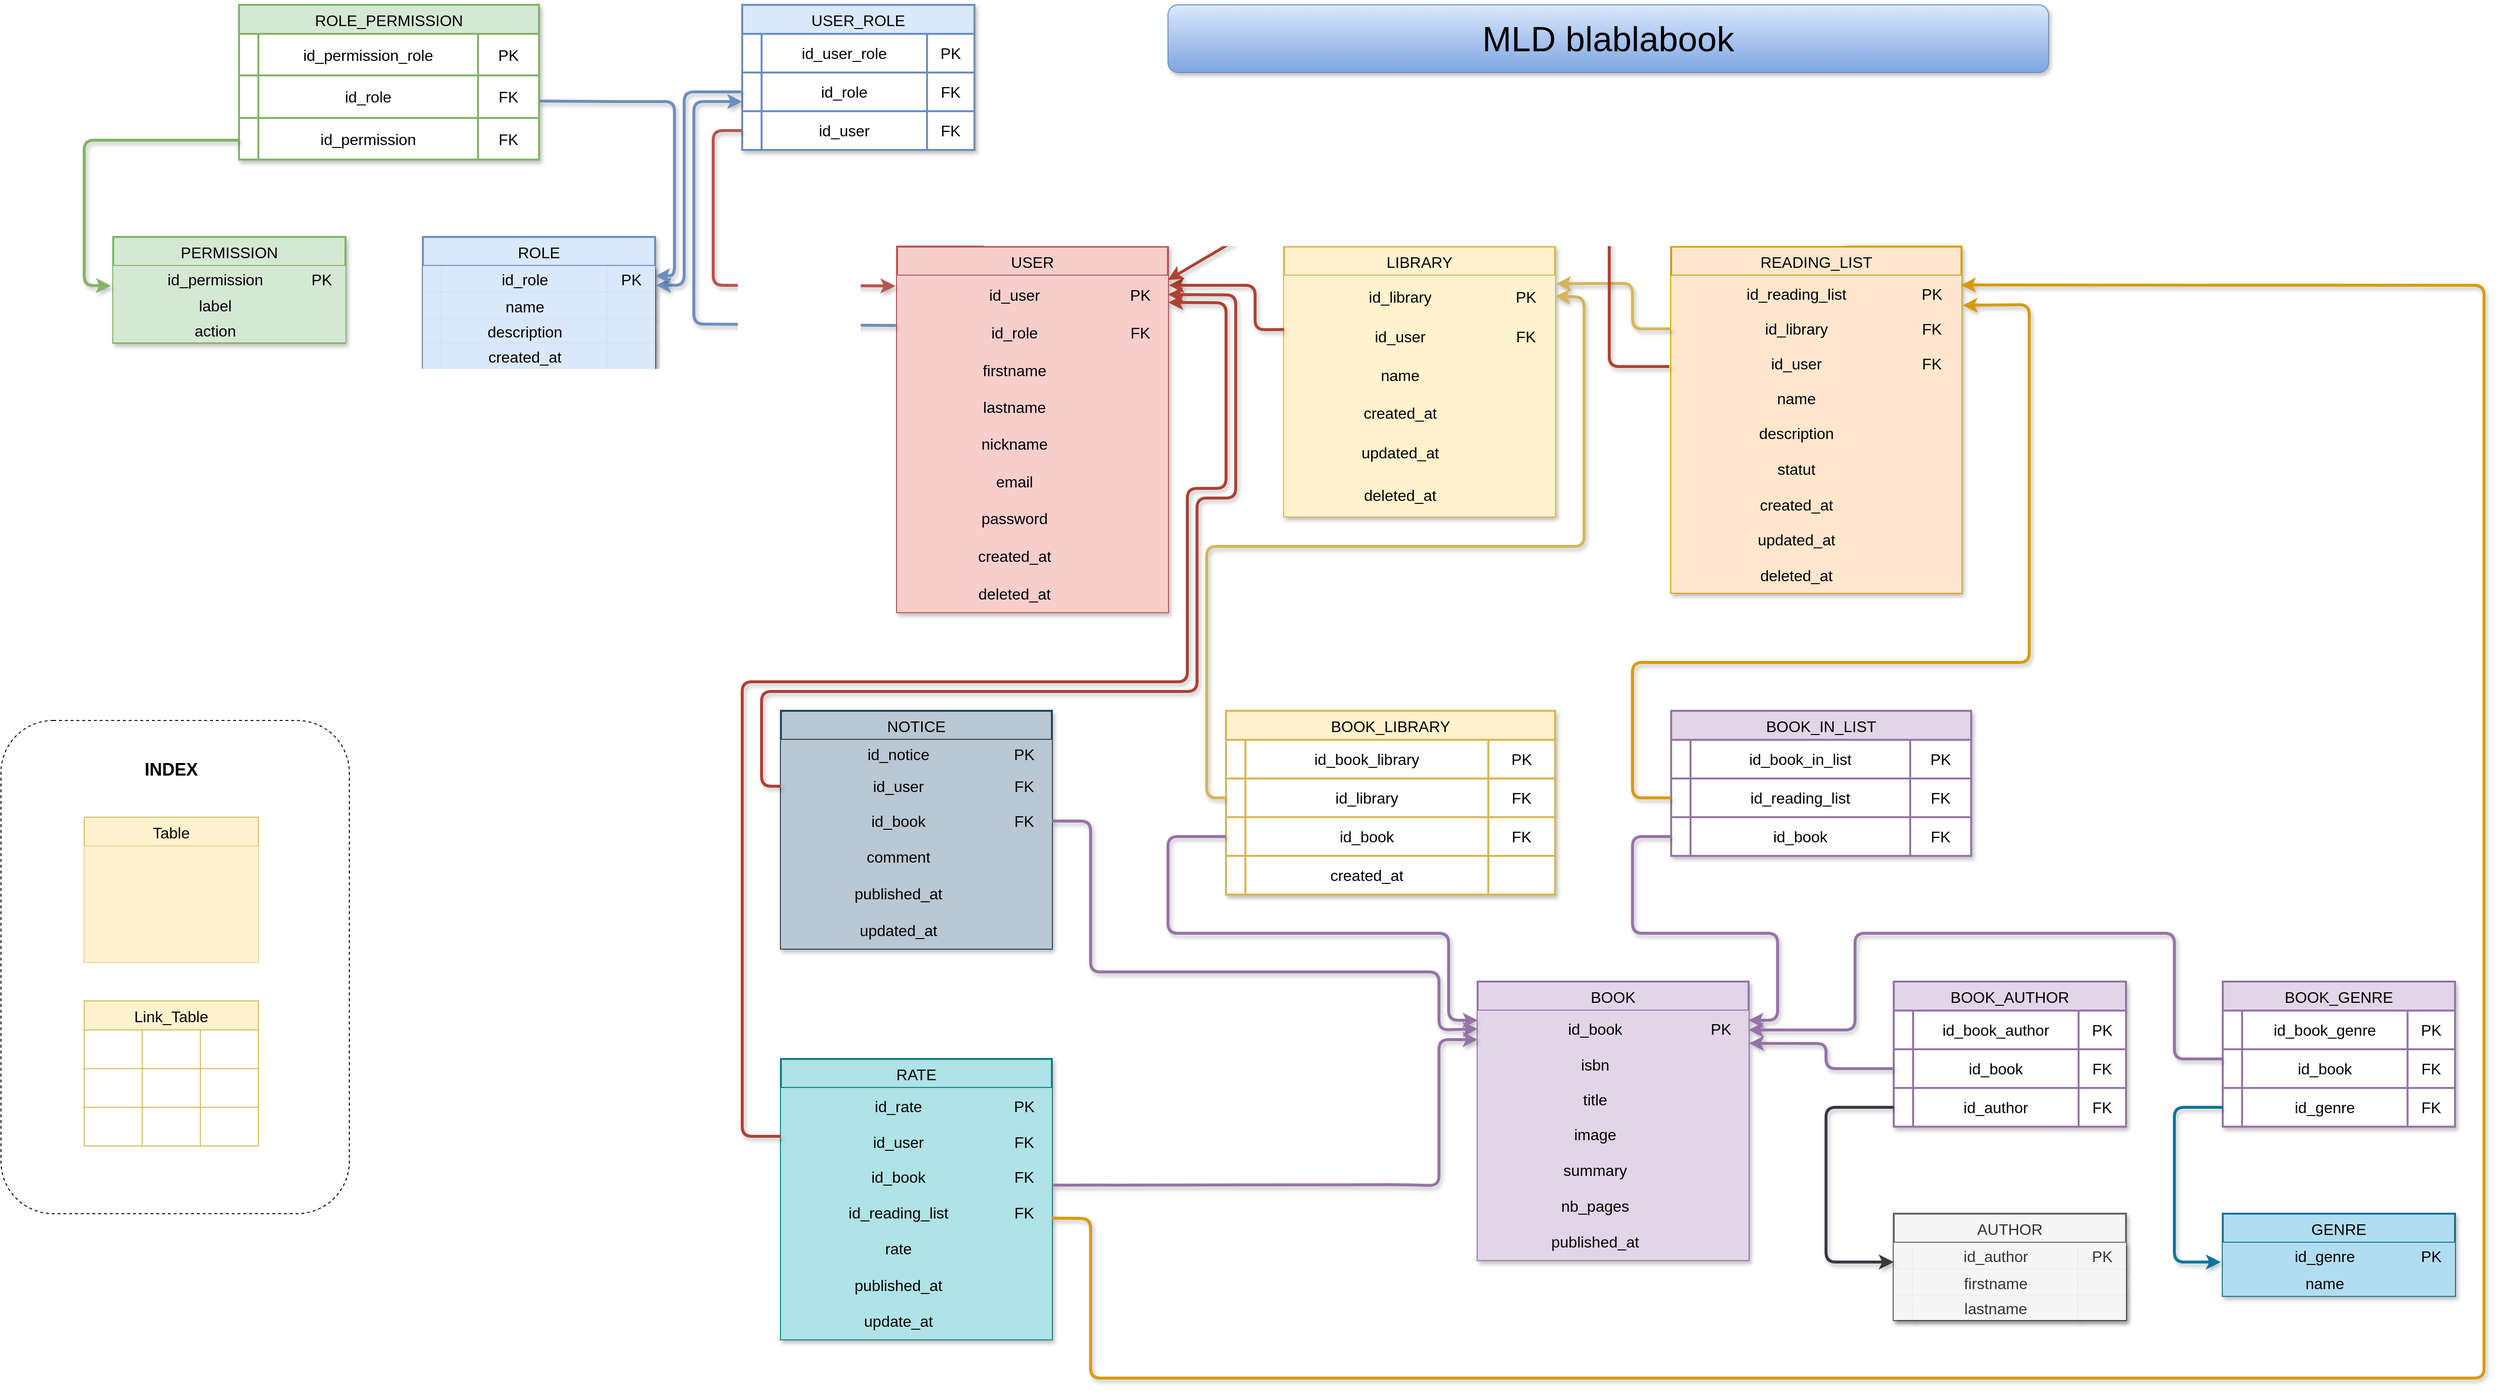 <mxfile>
    <diagram id="hR28uiHc0oPCcJALtGL0" name="Page-1">
        <mxGraphModel dx="1474" dy="886" grid="0" gridSize="10" guides="1" tooltips="1" connect="1" arrows="1" fold="1" page="1" pageScale="1" pageWidth="4681" pageHeight="3300" background="#FFFFFF" math="0" shadow="0">
            <root>
                <mxCell id="0"/>
                <mxCell id="1" parent="0"/>
                <mxCell id="369" value="" style="rounded=1;whiteSpace=wrap;html=1;dashed=1;" parent="1" vertex="1">
                    <mxGeometry x="34" y="860" width="360" height="510" as="geometry"/>
                </mxCell>
                <mxCell id="2" value="USER" style="shape=table;startSize=30;container=1;collapsible=0;childLayout=tableLayout;strokeColor=#b85450;fontSize=16;fillColor=#f8cecc;strokeWidth=2;perimeterSpacing=1;shadow=1;swimlaneFillColor=default;" parent="1" vertex="1">
                    <mxGeometry x="960" y="370" width="280" height="378" as="geometry"/>
                </mxCell>
                <mxCell id="3" value="" style="shape=tableRow;horizontal=0;startSize=0;swimlaneHead=0;swimlaneBody=0;strokeColor=#b85450;top=0;left=0;bottom=0;right=0;collapsible=0;dropTarget=0;fillColor=#f8cecc;points=[[0,0.5],[1,0.5]];portConstraint=eastwest;fontSize=16;" parent="2" vertex="1">
                    <mxGeometry y="30" width="280" height="39" as="geometry"/>
                </mxCell>
                <mxCell id="4" value="" style="shape=partialRectangle;html=1;whiteSpace=wrap;connectable=0;strokeColor=#b85450;overflow=hidden;fillColor=#f8cecc;top=0;left=0;bottom=0;right=0;pointerEvents=1;fontSize=16;" parent="3" vertex="1">
                    <mxGeometry width="20" height="39" as="geometry">
                        <mxRectangle width="20" height="39" as="alternateBounds"/>
                    </mxGeometry>
                </mxCell>
                <mxCell id="5" value="id_user" style="shape=partialRectangle;html=1;whiteSpace=wrap;connectable=0;strokeColor=#b85450;overflow=hidden;fillColor=#f8cecc;top=0;left=0;bottom=0;right=0;pointerEvents=1;fontSize=16;" parent="3" vertex="1">
                    <mxGeometry x="20" width="203" height="39" as="geometry">
                        <mxRectangle width="203" height="39" as="alternateBounds"/>
                    </mxGeometry>
                </mxCell>
                <mxCell id="6" value="PK" style="shape=partialRectangle;html=1;whiteSpace=wrap;connectable=0;strokeColor=#b85450;overflow=hidden;fillColor=#f8cecc;top=0;left=0;bottom=0;right=0;pointerEvents=1;fontSize=16;" parent="3" vertex="1">
                    <mxGeometry x="223" width="57" height="39" as="geometry">
                        <mxRectangle width="57" height="39" as="alternateBounds"/>
                    </mxGeometry>
                </mxCell>
                <mxCell id="494" value="" style="shape=tableRow;horizontal=0;startSize=0;swimlaneHead=0;swimlaneBody=0;strokeColor=#b85450;top=0;left=0;bottom=0;right=0;collapsible=0;dropTarget=0;fillColor=#f8cecc;points=[[0,0.5],[1,0.5]];portConstraint=eastwest;fontSize=16;" parent="2" vertex="1">
                    <mxGeometry y="69" width="280" height="39" as="geometry"/>
                </mxCell>
                <mxCell id="495" value="" style="shape=partialRectangle;html=1;whiteSpace=wrap;connectable=0;strokeColor=#b85450;overflow=hidden;fillColor=#f8cecc;top=0;left=0;bottom=0;right=0;pointerEvents=1;fontSize=16;" parent="494" vertex="1">
                    <mxGeometry width="20" height="39" as="geometry">
                        <mxRectangle width="20" height="39" as="alternateBounds"/>
                    </mxGeometry>
                </mxCell>
                <mxCell id="496" value="id_role" style="shape=partialRectangle;html=1;whiteSpace=wrap;connectable=0;strokeColor=#b85450;overflow=hidden;fillColor=#f8cecc;top=0;left=0;bottom=0;right=0;pointerEvents=1;fontSize=16;" parent="494" vertex="1">
                    <mxGeometry x="20" width="203" height="39" as="geometry">
                        <mxRectangle width="203" height="39" as="alternateBounds"/>
                    </mxGeometry>
                </mxCell>
                <mxCell id="497" value="FK" style="shape=partialRectangle;html=1;whiteSpace=wrap;connectable=0;strokeColor=#b85450;overflow=hidden;fillColor=#f8cecc;top=0;left=0;bottom=0;right=0;pointerEvents=1;fontSize=16;" parent="494" vertex="1">
                    <mxGeometry x="223" width="57" height="39" as="geometry">
                        <mxRectangle width="57" height="39" as="alternateBounds"/>
                    </mxGeometry>
                </mxCell>
                <mxCell id="11" value="" style="shape=tableRow;horizontal=0;startSize=0;swimlaneHead=0;swimlaneBody=0;strokeColor=#b85450;top=0;left=0;bottom=0;right=0;collapsible=0;dropTarget=0;fillColor=#f8cecc;points=[[0,0.5],[1,0.5]];portConstraint=eastwest;fontSize=16;" parent="2" vertex="1">
                    <mxGeometry y="108" width="280" height="39" as="geometry"/>
                </mxCell>
                <mxCell id="12" value="" style="shape=partialRectangle;html=1;whiteSpace=wrap;connectable=0;strokeColor=#b85450;overflow=hidden;fillColor=#f8cecc;top=0;left=0;bottom=0;right=0;pointerEvents=1;fontSize=16;" parent="11" vertex="1">
                    <mxGeometry width="20" height="39" as="geometry">
                        <mxRectangle width="20" height="39" as="alternateBounds"/>
                    </mxGeometry>
                </mxCell>
                <mxCell id="13" value="firstname" style="shape=partialRectangle;html=1;whiteSpace=wrap;connectable=0;strokeColor=#b85450;overflow=hidden;fillColor=#f8cecc;top=0;left=0;bottom=0;right=0;pointerEvents=1;fontSize=16;" parent="11" vertex="1">
                    <mxGeometry x="20" width="203" height="39" as="geometry">
                        <mxRectangle width="203" height="39" as="alternateBounds"/>
                    </mxGeometry>
                </mxCell>
                <mxCell id="14" value="" style="shape=partialRectangle;html=1;whiteSpace=wrap;connectable=0;strokeColor=#b85450;overflow=hidden;fillColor=#f8cecc;top=0;left=0;bottom=0;right=0;pointerEvents=1;fontSize=16;" parent="11" vertex="1">
                    <mxGeometry x="223" width="57" height="39" as="geometry">
                        <mxRectangle width="57" height="39" as="alternateBounds"/>
                    </mxGeometry>
                </mxCell>
                <mxCell id="7" value="" style="shape=tableRow;horizontal=0;startSize=0;swimlaneHead=0;swimlaneBody=0;strokeColor=#b85450;top=0;left=0;bottom=0;right=0;collapsible=0;dropTarget=0;fillColor=#f8cecc;points=[[0,0.5],[1,0.5]];portConstraint=eastwest;fontSize=16;" parent="2" vertex="1">
                    <mxGeometry y="147" width="280" height="38" as="geometry"/>
                </mxCell>
                <mxCell id="8" value="" style="shape=partialRectangle;html=1;whiteSpace=wrap;connectable=0;strokeColor=#b85450;overflow=hidden;fillColor=#f8cecc;top=0;left=0;bottom=0;right=0;pointerEvents=1;fontSize=16;" parent="7" vertex="1">
                    <mxGeometry width="20" height="38" as="geometry">
                        <mxRectangle width="20" height="38" as="alternateBounds"/>
                    </mxGeometry>
                </mxCell>
                <mxCell id="9" value="lastname" style="shape=partialRectangle;html=1;whiteSpace=wrap;connectable=0;strokeColor=#b85450;overflow=hidden;fillColor=#f8cecc;top=0;left=0;bottom=0;right=0;pointerEvents=1;fontSize=16;" parent="7" vertex="1">
                    <mxGeometry x="20" width="203" height="38" as="geometry">
                        <mxRectangle width="203" height="38" as="alternateBounds"/>
                    </mxGeometry>
                </mxCell>
                <mxCell id="10" value="" style="shape=partialRectangle;html=1;whiteSpace=wrap;connectable=0;strokeColor=#b85450;overflow=hidden;fillColor=#f8cecc;top=0;left=0;bottom=0;right=0;pointerEvents=1;fontSize=16;" parent="7" vertex="1">
                    <mxGeometry x="223" width="57" height="38" as="geometry">
                        <mxRectangle width="57" height="38" as="alternateBounds"/>
                    </mxGeometry>
                </mxCell>
                <mxCell id="15" value="" style="shape=tableRow;horizontal=0;startSize=0;swimlaneHead=0;swimlaneBody=0;strokeColor=#b85450;top=0;left=0;bottom=0;right=0;collapsible=0;dropTarget=0;fillColor=#f8cecc;points=[[0,0.5],[1,0.5]];portConstraint=eastwest;fontSize=16;" parent="2" vertex="1">
                    <mxGeometry y="185" width="280" height="38" as="geometry"/>
                </mxCell>
                <mxCell id="16" value="" style="shape=partialRectangle;html=1;whiteSpace=wrap;connectable=0;strokeColor=#b85450;overflow=hidden;fillColor=#f8cecc;top=0;left=0;bottom=0;right=0;pointerEvents=1;fontSize=16;" parent="15" vertex="1">
                    <mxGeometry width="20" height="38" as="geometry">
                        <mxRectangle width="20" height="38" as="alternateBounds"/>
                    </mxGeometry>
                </mxCell>
                <mxCell id="17" value="nickname" style="shape=partialRectangle;html=1;whiteSpace=wrap;connectable=0;strokeColor=#b85450;overflow=hidden;fillColor=#f8cecc;top=0;left=0;bottom=0;right=0;pointerEvents=1;fontSize=16;" parent="15" vertex="1">
                    <mxGeometry x="20" width="203" height="38" as="geometry">
                        <mxRectangle width="203" height="38" as="alternateBounds"/>
                    </mxGeometry>
                </mxCell>
                <mxCell id="18" value="" style="shape=partialRectangle;html=1;whiteSpace=wrap;connectable=0;strokeColor=#b85450;overflow=hidden;fillColor=#f8cecc;top=0;left=0;bottom=0;right=0;pointerEvents=1;fontSize=16;" parent="15" vertex="1">
                    <mxGeometry x="223" width="57" height="38" as="geometry">
                        <mxRectangle width="57" height="38" as="alternateBounds"/>
                    </mxGeometry>
                </mxCell>
                <mxCell id="19" value="" style="shape=tableRow;horizontal=0;startSize=0;swimlaneHead=0;swimlaneBody=0;strokeColor=#b85450;top=0;left=0;bottom=0;right=0;collapsible=0;dropTarget=0;fillColor=#f8cecc;points=[[0,0.5],[1,0.5]];portConstraint=eastwest;fontSize=16;" parent="2" vertex="1">
                    <mxGeometry y="223" width="280" height="39" as="geometry"/>
                </mxCell>
                <mxCell id="20" value="" style="shape=partialRectangle;html=1;whiteSpace=wrap;connectable=0;strokeColor=#b85450;overflow=hidden;fillColor=#f8cecc;top=0;left=0;bottom=0;right=0;pointerEvents=1;fontSize=16;" parent="19" vertex="1">
                    <mxGeometry width="20" height="39" as="geometry">
                        <mxRectangle width="20" height="39" as="alternateBounds"/>
                    </mxGeometry>
                </mxCell>
                <mxCell id="21" value="email" style="shape=partialRectangle;html=1;whiteSpace=wrap;connectable=0;strokeColor=#b85450;overflow=hidden;fillColor=#f8cecc;top=0;left=0;bottom=0;right=0;pointerEvents=1;fontSize=16;" parent="19" vertex="1">
                    <mxGeometry x="20" width="203" height="39" as="geometry">
                        <mxRectangle width="203" height="39" as="alternateBounds"/>
                    </mxGeometry>
                </mxCell>
                <mxCell id="22" value="" style="shape=partialRectangle;html=1;whiteSpace=wrap;connectable=0;strokeColor=#b85450;overflow=hidden;fillColor=#f8cecc;top=0;left=0;bottom=0;right=0;pointerEvents=1;fontSize=16;" parent="19" vertex="1">
                    <mxGeometry x="223" width="57" height="39" as="geometry">
                        <mxRectangle width="57" height="39" as="alternateBounds"/>
                    </mxGeometry>
                </mxCell>
                <mxCell id="23" value="" style="shape=tableRow;horizontal=0;startSize=0;swimlaneHead=0;swimlaneBody=0;strokeColor=#b85450;top=0;left=0;bottom=0;right=0;collapsible=0;dropTarget=0;fillColor=#f8cecc;points=[[0,0.5],[1,0.5]];portConstraint=eastwest;fontSize=16;" parent="2" vertex="1">
                    <mxGeometry y="262" width="280" height="38" as="geometry"/>
                </mxCell>
                <mxCell id="24" value="" style="shape=partialRectangle;html=1;whiteSpace=wrap;connectable=0;strokeColor=#b85450;overflow=hidden;fillColor=#f8cecc;top=0;left=0;bottom=0;right=0;pointerEvents=1;fontSize=16;" parent="23" vertex="1">
                    <mxGeometry width="20" height="38" as="geometry">
                        <mxRectangle width="20" height="38" as="alternateBounds"/>
                    </mxGeometry>
                </mxCell>
                <mxCell id="25" value="password" style="shape=partialRectangle;html=1;whiteSpace=wrap;connectable=0;strokeColor=#b85450;overflow=hidden;fillColor=#f8cecc;top=0;left=0;bottom=0;right=0;pointerEvents=1;fontSize=16;" parent="23" vertex="1">
                    <mxGeometry x="20" width="203" height="38" as="geometry">
                        <mxRectangle width="203" height="38" as="alternateBounds"/>
                    </mxGeometry>
                </mxCell>
                <mxCell id="26" value="" style="shape=partialRectangle;html=1;whiteSpace=wrap;connectable=0;strokeColor=#b85450;overflow=hidden;fillColor=#f8cecc;top=0;left=0;bottom=0;right=0;pointerEvents=1;fontSize=16;" parent="23" vertex="1">
                    <mxGeometry x="223" width="57" height="38" as="geometry">
                        <mxRectangle width="57" height="38" as="alternateBounds"/>
                    </mxGeometry>
                </mxCell>
                <mxCell id="86" value="" style="shape=tableRow;horizontal=0;startSize=0;swimlaneHead=0;swimlaneBody=0;strokeColor=#b85450;top=0;left=0;bottom=0;right=0;collapsible=0;dropTarget=0;fillColor=#f8cecc;points=[[0,0.5],[1,0.5]];portConstraint=eastwest;fontSize=16;" parent="2" vertex="1">
                    <mxGeometry y="300" width="280" height="39" as="geometry"/>
                </mxCell>
                <mxCell id="87" value="" style="shape=partialRectangle;html=1;whiteSpace=wrap;connectable=0;strokeColor=#b85450;overflow=hidden;fillColor=#f8cecc;top=0;left=0;bottom=0;right=0;pointerEvents=1;fontSize=16;" parent="86" vertex="1">
                    <mxGeometry width="20" height="39" as="geometry">
                        <mxRectangle width="20" height="39" as="alternateBounds"/>
                    </mxGeometry>
                </mxCell>
                <mxCell id="88" value="created_at" style="shape=partialRectangle;html=1;whiteSpace=wrap;connectable=0;strokeColor=#b85450;overflow=hidden;fillColor=#f8cecc;top=0;left=0;bottom=0;right=0;pointerEvents=1;fontSize=16;" parent="86" vertex="1">
                    <mxGeometry x="20" width="203" height="39" as="geometry">
                        <mxRectangle width="203" height="39" as="alternateBounds"/>
                    </mxGeometry>
                </mxCell>
                <mxCell id="89" value="" style="shape=partialRectangle;html=1;whiteSpace=wrap;connectable=0;strokeColor=#b85450;overflow=hidden;fillColor=#f8cecc;top=0;left=0;bottom=0;right=0;pointerEvents=1;fontSize=16;" parent="86" vertex="1">
                    <mxGeometry x="223" width="57" height="39" as="geometry">
                        <mxRectangle width="57" height="39" as="alternateBounds"/>
                    </mxGeometry>
                </mxCell>
                <mxCell id="466" value="" style="shape=tableRow;horizontal=0;startSize=0;swimlaneHead=0;swimlaneBody=0;strokeColor=#b85450;top=0;left=0;bottom=0;right=0;collapsible=0;dropTarget=0;fillColor=#f8cecc;points=[[0,0.5],[1,0.5]];portConstraint=eastwest;fontSize=16;" parent="2" vertex="1">
                    <mxGeometry y="339" width="280" height="39" as="geometry"/>
                </mxCell>
                <mxCell id="467" value="" style="shape=partialRectangle;html=1;whiteSpace=wrap;connectable=0;strokeColor=#b85450;overflow=hidden;fillColor=#f8cecc;top=0;left=0;bottom=0;right=0;pointerEvents=1;fontSize=16;" parent="466" vertex="1">
                    <mxGeometry width="20" height="39" as="geometry">
                        <mxRectangle width="20" height="39" as="alternateBounds"/>
                    </mxGeometry>
                </mxCell>
                <mxCell id="468" value="deleted_at" style="shape=partialRectangle;html=1;whiteSpace=wrap;connectable=0;strokeColor=#b85450;overflow=hidden;fillColor=#f8cecc;top=0;left=0;bottom=0;right=0;pointerEvents=1;fontSize=16;" parent="466" vertex="1">
                    <mxGeometry x="20" width="203" height="39" as="geometry">
                        <mxRectangle width="203" height="39" as="alternateBounds"/>
                    </mxGeometry>
                </mxCell>
                <mxCell id="469" value="" style="shape=partialRectangle;html=1;whiteSpace=wrap;connectable=0;strokeColor=#b85450;overflow=hidden;fillColor=#f8cecc;top=0;left=0;bottom=0;right=0;pointerEvents=1;fontSize=16;" parent="466" vertex="1">
                    <mxGeometry x="223" width="57" height="39" as="geometry">
                        <mxRectangle width="57" height="39" as="alternateBounds"/>
                    </mxGeometry>
                </mxCell>
                <mxCell id="27" value="ROLE" style="shape=table;startSize=30;container=1;collapsible=0;childLayout=tableLayout;strokeColor=#6c8ebf;fontSize=16;fillColor=#dae8fc;strokeWidth=2;perimeterSpacing=3;shadow=1;rounded=0;swimlaneLine=1;fillStyle=auto;" parent="1" vertex="1">
                    <mxGeometry x="470" y="360" width="240" height="137" as="geometry"/>
                </mxCell>
                <mxCell id="28" value="" style="shape=tableRow;horizontal=0;startSize=0;swimlaneHead=0;swimlaneBody=0;strokeColor=#6c8ebf;top=0;left=0;bottom=0;right=0;collapsible=0;dropTarget=0;fillColor=#dae8fc;points=[[0,0.5],[1,0.5]];portConstraint=eastwest;fontSize=16;strokeWidth=3;perimeterSpacing=2;shadow=1;" parent="27" vertex="1">
                    <mxGeometry y="30" width="240" height="28" as="geometry"/>
                </mxCell>
                <mxCell id="29" value="" style="shape=partialRectangle;html=1;whiteSpace=wrap;connectable=0;strokeColor=#6c8ebf;overflow=hidden;fillColor=#dae8fc;top=0;left=0;bottom=0;right=0;pointerEvents=1;fontSize=16;strokeWidth=3;perimeterSpacing=2;shadow=1;" parent="28" vertex="1">
                    <mxGeometry width="20" height="28" as="geometry">
                        <mxRectangle width="20" height="28" as="alternateBounds"/>
                    </mxGeometry>
                </mxCell>
                <mxCell id="30" value="id_role" style="shape=partialRectangle;html=1;whiteSpace=wrap;connectable=0;strokeColor=#6c8ebf;overflow=hidden;fillColor=#dae8fc;top=0;left=0;bottom=0;right=0;pointerEvents=1;fontSize=16;strokeWidth=3;perimeterSpacing=2;shadow=1;" parent="28" vertex="1">
                    <mxGeometry x="20" width="171" height="28" as="geometry">
                        <mxRectangle width="171" height="28" as="alternateBounds"/>
                    </mxGeometry>
                </mxCell>
                <mxCell id="31" value="PK" style="shape=partialRectangle;html=1;whiteSpace=wrap;connectable=0;strokeColor=#6c8ebf;overflow=hidden;fillColor=#dae8fc;top=0;left=0;bottom=0;right=0;pointerEvents=1;fontSize=16;strokeWidth=3;perimeterSpacing=2;shadow=1;" parent="28" vertex="1">
                    <mxGeometry x="191" width="49" height="28" as="geometry">
                        <mxRectangle width="49" height="28" as="alternateBounds"/>
                    </mxGeometry>
                </mxCell>
                <mxCell id="32" value="" style="shape=tableRow;horizontal=0;startSize=0;swimlaneHead=0;swimlaneBody=0;strokeColor=#6c8ebf;top=0;left=0;bottom=0;right=0;collapsible=0;dropTarget=0;fillColor=#dae8fc;points=[[0,0.5],[1,0.5]];portConstraint=eastwest;fontSize=16;strokeWidth=3;perimeterSpacing=2;shadow=1;" parent="27" vertex="1">
                    <mxGeometry y="58" width="240" height="27" as="geometry"/>
                </mxCell>
                <mxCell id="33" value="" style="shape=partialRectangle;html=1;whiteSpace=wrap;connectable=0;strokeColor=#6c8ebf;overflow=hidden;fillColor=#dae8fc;top=0;left=0;bottom=0;right=0;pointerEvents=1;fontSize=16;strokeWidth=3;perimeterSpacing=2;shadow=1;" parent="32" vertex="1">
                    <mxGeometry width="20" height="27" as="geometry">
                        <mxRectangle width="20" height="27" as="alternateBounds"/>
                    </mxGeometry>
                </mxCell>
                <mxCell id="34" value="name" style="shape=partialRectangle;html=1;whiteSpace=wrap;connectable=0;strokeColor=#6c8ebf;overflow=hidden;fillColor=#dae8fc;top=0;left=0;bottom=0;right=0;pointerEvents=1;fontSize=16;strokeWidth=3;perimeterSpacing=2;shadow=1;" parent="32" vertex="1">
                    <mxGeometry x="20" width="171" height="27" as="geometry">
                        <mxRectangle width="171" height="27" as="alternateBounds"/>
                    </mxGeometry>
                </mxCell>
                <mxCell id="35" value="" style="shape=partialRectangle;html=1;whiteSpace=wrap;connectable=0;strokeColor=#6c8ebf;overflow=hidden;fillColor=#dae8fc;top=0;left=0;bottom=0;right=0;pointerEvents=1;fontSize=16;strokeWidth=3;perimeterSpacing=2;shadow=1;" parent="32" vertex="1">
                    <mxGeometry x="191" width="49" height="27" as="geometry">
                        <mxRectangle width="49" height="27" as="alternateBounds"/>
                    </mxGeometry>
                </mxCell>
                <mxCell id="36" value="" style="shape=tableRow;horizontal=0;startSize=0;swimlaneHead=0;swimlaneBody=0;strokeColor=#6c8ebf;top=0;left=0;bottom=0;right=0;collapsible=0;dropTarget=0;fillColor=#dae8fc;points=[[0,0.5],[1,0.5]];portConstraint=eastwest;fontSize=16;strokeWidth=3;perimeterSpacing=2;shadow=1;" parent="27" vertex="1">
                    <mxGeometry y="85" width="240" height="25" as="geometry"/>
                </mxCell>
                <mxCell id="37" value="" style="shape=partialRectangle;html=1;whiteSpace=wrap;connectable=0;strokeColor=#6c8ebf;overflow=hidden;fillColor=#dae8fc;top=0;left=0;bottom=0;right=0;pointerEvents=1;fontSize=16;strokeWidth=3;perimeterSpacing=2;shadow=1;" parent="36" vertex="1">
                    <mxGeometry width="20" height="25" as="geometry">
                        <mxRectangle width="20" height="25" as="alternateBounds"/>
                    </mxGeometry>
                </mxCell>
                <mxCell id="38" value="description" style="shape=partialRectangle;html=1;whiteSpace=wrap;connectable=0;strokeColor=#6c8ebf;overflow=hidden;fillColor=#dae8fc;top=0;left=0;bottom=0;right=0;pointerEvents=1;fontSize=16;strokeWidth=3;perimeterSpacing=2;shadow=1;" parent="36" vertex="1">
                    <mxGeometry x="20" width="171" height="25" as="geometry">
                        <mxRectangle width="171" height="25" as="alternateBounds"/>
                    </mxGeometry>
                </mxCell>
                <mxCell id="39" value="" style="shape=partialRectangle;html=1;whiteSpace=wrap;connectable=0;strokeColor=#6c8ebf;overflow=hidden;fillColor=#dae8fc;top=0;left=0;bottom=0;right=0;pointerEvents=1;fontSize=16;strokeWidth=3;perimeterSpacing=2;shadow=1;" parent="36" vertex="1">
                    <mxGeometry x="191" width="49" height="25" as="geometry">
                        <mxRectangle width="49" height="25" as="alternateBounds"/>
                    </mxGeometry>
                </mxCell>
                <mxCell id="48" value="" style="shape=tableRow;horizontal=0;startSize=0;swimlaneHead=0;swimlaneBody=0;strokeColor=#6c8ebf;top=0;left=0;bottom=0;right=0;collapsible=0;dropTarget=0;fillColor=#dae8fc;points=[[0,0.5],[1,0.5]];portConstraint=eastwest;fontSize=16;strokeWidth=3;perimeterSpacing=2;shadow=1;" parent="27" vertex="1">
                    <mxGeometry y="110" width="240" height="27" as="geometry"/>
                </mxCell>
                <mxCell id="49" value="" style="shape=partialRectangle;html=1;whiteSpace=wrap;connectable=0;strokeColor=#6c8ebf;overflow=hidden;fillColor=#dae8fc;top=0;left=0;bottom=0;right=0;pointerEvents=1;fontSize=16;strokeWidth=3;perimeterSpacing=2;shadow=1;" parent="48" vertex="1">
                    <mxGeometry width="20" height="27" as="geometry">
                        <mxRectangle width="20" height="27" as="alternateBounds"/>
                    </mxGeometry>
                </mxCell>
                <mxCell id="50" value="&lt;span style=&quot;color: rgb(0, 0, 0);&quot;&gt;created_&lt;/span&gt;&lt;span style=&quot;color: rgb(0, 0, 0);&quot;&gt;at&lt;/span&gt;" style="shape=partialRectangle;html=1;whiteSpace=wrap;connectable=0;strokeColor=#6c8ebf;overflow=hidden;fillColor=#dae8fc;top=0;left=0;bottom=0;right=0;pointerEvents=1;fontSize=16;strokeWidth=3;perimeterSpacing=2;shadow=1;" parent="48" vertex="1">
                    <mxGeometry x="20" width="171" height="27" as="geometry">
                        <mxRectangle width="171" height="27" as="alternateBounds"/>
                    </mxGeometry>
                </mxCell>
                <mxCell id="51" value="" style="shape=partialRectangle;html=1;whiteSpace=wrap;connectable=0;strokeColor=#6c8ebf;overflow=hidden;fillColor=#dae8fc;top=0;left=0;bottom=0;right=0;pointerEvents=1;fontSize=16;strokeWidth=3;perimeterSpacing=2;shadow=1;" parent="48" vertex="1">
                    <mxGeometry x="191" width="49" height="27" as="geometry">
                        <mxRectangle width="49" height="27" as="alternateBounds"/>
                    </mxGeometry>
                </mxCell>
                <mxCell id="52" value="PERMISSION" style="shape=table;startSize=30;container=1;collapsible=0;childLayout=tableLayout;strokeColor=#82b366;fontSize=16;fillColor=#d5e8d4;strokeWidth=2;perimeterSpacing=1;shadow=1;swimlaneFillColor=default;" parent="1" vertex="1">
                    <mxGeometry x="150" y="360" width="240" height="109.471" as="geometry"/>
                </mxCell>
                <mxCell id="53" value="" style="shape=tableRow;horizontal=0;startSize=0;swimlaneHead=0;swimlaneBody=0;strokeColor=#82b366;top=0;left=0;bottom=0;right=0;collapsible=0;dropTarget=0;fillColor=#d5e8d4;points=[[0,0.5],[1,0.5]];portConstraint=eastwest;fontSize=16;" parent="52" vertex="1">
                    <mxGeometry y="30" width="240" height="27" as="geometry"/>
                </mxCell>
                <mxCell id="54" value="" style="shape=partialRectangle;html=1;whiteSpace=wrap;connectable=0;strokeColor=#82b366;overflow=hidden;fillColor=#d5e8d4;top=0;left=0;bottom=0;right=0;pointerEvents=1;fontSize=16;" parent="53" vertex="1">
                    <mxGeometry width="20" height="27" as="geometry">
                        <mxRectangle width="20" height="27" as="alternateBounds"/>
                    </mxGeometry>
                </mxCell>
                <mxCell id="55" value="id_permission" style="shape=partialRectangle;html=1;whiteSpace=wrap;connectable=0;strokeColor=#82b366;overflow=hidden;fillColor=#d5e8d4;top=0;left=0;bottom=0;right=0;pointerEvents=1;fontSize=16;" parent="53" vertex="1">
                    <mxGeometry x="20" width="171" height="27" as="geometry">
                        <mxRectangle width="171" height="27" as="alternateBounds"/>
                    </mxGeometry>
                </mxCell>
                <mxCell id="56" value="PK" style="shape=partialRectangle;html=1;whiteSpace=wrap;connectable=0;strokeColor=#82b366;overflow=hidden;fillColor=#d5e8d4;top=0;left=0;bottom=0;right=0;pointerEvents=1;fontSize=16;" parent="53" vertex="1">
                    <mxGeometry x="191" width="49" height="27" as="geometry">
                        <mxRectangle width="49" height="27" as="alternateBounds"/>
                    </mxGeometry>
                </mxCell>
                <mxCell id="61" value="" style="shape=tableRow;horizontal=0;startSize=0;swimlaneHead=0;swimlaneBody=0;strokeColor=#82b366;top=0;left=0;bottom=0;right=0;collapsible=0;dropTarget=0;fillColor=#d5e8d4;points=[[0,0.5],[1,0.5]];portConstraint=eastwest;fontSize=16;" parent="52" vertex="1">
                    <mxGeometry y="57" width="240" height="27" as="geometry"/>
                </mxCell>
                <mxCell id="62" value="" style="shape=partialRectangle;html=1;whiteSpace=wrap;connectable=0;strokeColor=#82b366;overflow=hidden;fillColor=#d5e8d4;top=0;left=0;bottom=0;right=0;pointerEvents=1;fontSize=16;" parent="61" vertex="1">
                    <mxGeometry width="20" height="27" as="geometry">
                        <mxRectangle width="20" height="27" as="alternateBounds"/>
                    </mxGeometry>
                </mxCell>
                <mxCell id="63" value="label" style="shape=partialRectangle;html=1;whiteSpace=wrap;connectable=0;strokeColor=#82b366;overflow=hidden;fillColor=#d5e8d4;top=0;left=0;bottom=0;right=0;pointerEvents=1;fontSize=16;" parent="61" vertex="1">
                    <mxGeometry x="20" width="171" height="27" as="geometry">
                        <mxRectangle width="171" height="27" as="alternateBounds"/>
                    </mxGeometry>
                </mxCell>
                <mxCell id="64" value="" style="shape=partialRectangle;html=1;whiteSpace=wrap;connectable=0;strokeColor=#82b366;overflow=hidden;fillColor=#d5e8d4;top=0;left=0;bottom=0;right=0;pointerEvents=1;fontSize=16;" parent="61" vertex="1">
                    <mxGeometry x="191" width="49" height="27" as="geometry">
                        <mxRectangle width="49" height="27" as="alternateBounds"/>
                    </mxGeometry>
                </mxCell>
                <mxCell id="65" value="" style="shape=tableRow;horizontal=0;startSize=0;swimlaneHead=0;swimlaneBody=0;strokeColor=#82b366;top=0;left=0;bottom=0;right=0;collapsible=0;dropTarget=0;fillColor=#d5e8d4;points=[[0,0.5],[1,0.5]];portConstraint=eastwest;fontSize=16;" parent="52" vertex="1">
                    <mxGeometry y="84" width="240" height="25" as="geometry"/>
                </mxCell>
                <mxCell id="66" value="" style="shape=partialRectangle;html=1;whiteSpace=wrap;connectable=0;strokeColor=#82b366;overflow=hidden;fillColor=#d5e8d4;top=0;left=0;bottom=0;right=0;pointerEvents=1;fontSize=16;" parent="65" vertex="1">
                    <mxGeometry width="20" height="25" as="geometry">
                        <mxRectangle width="20" height="25" as="alternateBounds"/>
                    </mxGeometry>
                </mxCell>
                <mxCell id="67" value="action" style="shape=partialRectangle;html=1;whiteSpace=wrap;connectable=0;strokeColor=#82b366;overflow=hidden;fillColor=#d5e8d4;top=0;left=0;bottom=0;right=0;pointerEvents=1;fontSize=16;" parent="65" vertex="1">
                    <mxGeometry x="20" width="171" height="25" as="geometry">
                        <mxRectangle width="171" height="25" as="alternateBounds"/>
                    </mxGeometry>
                </mxCell>
                <mxCell id="68" value="" style="shape=partialRectangle;html=1;whiteSpace=wrap;connectable=0;strokeColor=#82b366;overflow=hidden;fillColor=#d5e8d4;top=0;left=0;bottom=0;right=0;pointerEvents=1;fontSize=16;" parent="65" vertex="1">
                    <mxGeometry x="191" width="49" height="25" as="geometry">
                        <mxRectangle width="49" height="25" as="alternateBounds"/>
                    </mxGeometry>
                </mxCell>
                <mxCell id="69" value="ROLE_PERMISSION" style="shape=table;startSize=30;container=1;collapsible=0;childLayout=tableLayout;strokeColor=#82b366;fontSize=16;fillColor=#d5e8d4;strokeWidth=2;perimeterSpacing=1;shadow=1;swimlaneFillColor=default;" parent="1" vertex="1">
                    <mxGeometry x="280" y="120" width="310" height="160" as="geometry"/>
                </mxCell>
                <mxCell id="211" value="" style="shape=tableRow;horizontal=0;startSize=0;swimlaneHead=0;swimlaneBody=0;strokeColor=inherit;top=0;left=0;bottom=0;right=0;collapsible=0;dropTarget=0;fillColor=none;points=[[0,0.5],[1,0.5]];portConstraint=eastwest;fontSize=16;" parent="69" vertex="1">
                    <mxGeometry y="30" width="310" height="43" as="geometry"/>
                </mxCell>
                <mxCell id="212" value="" style="shape=partialRectangle;html=1;whiteSpace=wrap;connectable=0;strokeColor=inherit;overflow=hidden;fillColor=none;top=0;left=0;bottom=0;right=0;pointerEvents=1;fontSize=16;" parent="211" vertex="1">
                    <mxGeometry width="20" height="43" as="geometry">
                        <mxRectangle width="20" height="43" as="alternateBounds"/>
                    </mxGeometry>
                </mxCell>
                <mxCell id="213" value="id_permission_role" style="shape=partialRectangle;html=1;whiteSpace=wrap;connectable=0;strokeColor=inherit;overflow=hidden;fillColor=none;top=0;left=0;bottom=0;right=0;pointerEvents=1;fontSize=16;" parent="211" vertex="1">
                    <mxGeometry x="20" width="227" height="43" as="geometry">
                        <mxRectangle width="227" height="43" as="alternateBounds"/>
                    </mxGeometry>
                </mxCell>
                <mxCell id="214" value="PK" style="shape=partialRectangle;html=1;whiteSpace=wrap;connectable=0;strokeColor=inherit;overflow=hidden;fillColor=none;top=0;left=0;bottom=0;right=0;pointerEvents=1;fontSize=16;" parent="211" vertex="1">
                    <mxGeometry x="247" width="63" height="43" as="geometry">
                        <mxRectangle width="63" height="43" as="alternateBounds"/>
                    </mxGeometry>
                </mxCell>
                <mxCell id="70" value="" style="shape=tableRow;horizontal=0;startSize=0;swimlaneHead=0;swimlaneBody=0;strokeColor=inherit;top=0;left=0;bottom=0;right=0;collapsible=0;dropTarget=0;fillColor=none;points=[[0,0.5],[1,0.5]];portConstraint=eastwest;fontSize=16;" parent="69" vertex="1">
                    <mxGeometry y="73" width="310" height="44" as="geometry"/>
                </mxCell>
                <mxCell id="71" value="" style="shape=partialRectangle;html=1;whiteSpace=wrap;connectable=0;strokeColor=inherit;overflow=hidden;fillColor=none;top=0;left=0;bottom=0;right=0;pointerEvents=1;fontSize=16;" parent="70" vertex="1">
                    <mxGeometry width="20" height="44" as="geometry">
                        <mxRectangle width="20" height="44" as="alternateBounds"/>
                    </mxGeometry>
                </mxCell>
                <mxCell id="72" value="id_role" style="shape=partialRectangle;html=1;whiteSpace=wrap;connectable=0;strokeColor=inherit;overflow=hidden;fillColor=none;top=0;left=0;bottom=0;right=0;pointerEvents=1;fontSize=16;" parent="70" vertex="1">
                    <mxGeometry x="20" width="227" height="44" as="geometry">
                        <mxRectangle width="227" height="44" as="alternateBounds"/>
                    </mxGeometry>
                </mxCell>
                <mxCell id="73" value="FK" style="shape=partialRectangle;html=1;whiteSpace=wrap;connectable=0;strokeColor=inherit;overflow=hidden;fillColor=none;top=0;left=0;bottom=0;right=0;pointerEvents=1;fontSize=16;" parent="70" vertex="1">
                    <mxGeometry x="247" width="63" height="44" as="geometry">
                        <mxRectangle width="63" height="44" as="alternateBounds"/>
                    </mxGeometry>
                </mxCell>
                <mxCell id="74" value="" style="shape=tableRow;horizontal=0;startSize=0;swimlaneHead=0;swimlaneBody=0;strokeColor=inherit;top=0;left=0;bottom=0;right=0;collapsible=0;dropTarget=0;fillColor=none;points=[[0,0.5],[1,0.5]];portConstraint=eastwest;fontSize=16;" parent="69" vertex="1">
                    <mxGeometry y="117" width="310" height="43" as="geometry"/>
                </mxCell>
                <mxCell id="75" value="" style="shape=partialRectangle;html=1;whiteSpace=wrap;connectable=0;strokeColor=inherit;overflow=hidden;fillColor=none;top=0;left=0;bottom=0;right=0;pointerEvents=1;fontSize=16;" parent="74" vertex="1">
                    <mxGeometry width="20" height="43" as="geometry">
                        <mxRectangle width="20" height="43" as="alternateBounds"/>
                    </mxGeometry>
                </mxCell>
                <mxCell id="76" value="id_permission" style="shape=partialRectangle;html=1;whiteSpace=wrap;connectable=0;strokeColor=inherit;overflow=hidden;fillColor=none;top=0;left=0;bottom=0;right=0;pointerEvents=1;fontSize=16;" parent="74" vertex="1">
                    <mxGeometry x="20" width="227" height="43" as="geometry">
                        <mxRectangle width="227" height="43" as="alternateBounds"/>
                    </mxGeometry>
                </mxCell>
                <mxCell id="77" value="FK" style="shape=partialRectangle;html=1;whiteSpace=wrap;connectable=0;strokeColor=inherit;overflow=hidden;fillColor=none;top=0;left=0;bottom=0;right=0;pointerEvents=1;fontSize=16;" parent="74" vertex="1">
                    <mxGeometry x="247" width="63" height="43" as="geometry">
                        <mxRectangle width="63" height="43" as="alternateBounds"/>
                    </mxGeometry>
                </mxCell>
                <mxCell id="90" value="BOOK" style="shape=table;startSize=30;container=1;collapsible=0;childLayout=tableLayout;strokeColor=#9673a6;fontSize=16;fillColor=#e1d5e7;strokeWidth=2;perimeterSpacing=1;shadow=1;swimlaneFillColor=default;" parent="1" vertex="1">
                    <mxGeometry x="1560" y="1130" width="280" height="288" as="geometry"/>
                </mxCell>
                <mxCell id="91" value="" style="shape=tableRow;horizontal=0;startSize=0;swimlaneHead=0;swimlaneBody=0;strokeColor=#9673a6;top=0;left=0;bottom=0;right=0;collapsible=0;dropTarget=0;fillColor=#e1d5e7;points=[[0,0.5],[1,0.5]];portConstraint=eastwest;fontSize=16;" parent="90" vertex="1">
                    <mxGeometry y="30" width="280" height="38" as="geometry"/>
                </mxCell>
                <mxCell id="92" value="" style="shape=partialRectangle;html=1;whiteSpace=wrap;connectable=0;strokeColor=#9673a6;overflow=hidden;fillColor=#e1d5e7;top=0;left=0;bottom=0;right=0;pointerEvents=1;fontSize=16;" parent="91" vertex="1">
                    <mxGeometry width="20" height="38" as="geometry">
                        <mxRectangle width="20" height="38" as="alternateBounds"/>
                    </mxGeometry>
                </mxCell>
                <mxCell id="93" value="id_book" style="shape=partialRectangle;html=1;whiteSpace=wrap;connectable=0;strokeColor=#9673a6;overflow=hidden;fillColor=#e1d5e7;top=0;left=0;bottom=0;right=0;pointerEvents=1;fontSize=16;" parent="91" vertex="1">
                    <mxGeometry x="20" width="203" height="38" as="geometry">
                        <mxRectangle width="203" height="38" as="alternateBounds"/>
                    </mxGeometry>
                </mxCell>
                <mxCell id="94" value="PK" style="shape=partialRectangle;html=1;whiteSpace=wrap;connectable=0;strokeColor=#9673a6;overflow=hidden;fillColor=#e1d5e7;top=0;left=0;bottom=0;right=0;pointerEvents=1;fontSize=16;" parent="91" vertex="1">
                    <mxGeometry x="223" width="57" height="38" as="geometry">
                        <mxRectangle width="57" height="38" as="alternateBounds"/>
                    </mxGeometry>
                </mxCell>
                <mxCell id="95" value="" style="shape=tableRow;horizontal=0;startSize=0;swimlaneHead=0;swimlaneBody=0;strokeColor=#9673a6;top=0;left=0;bottom=0;right=0;collapsible=0;dropTarget=0;fillColor=#e1d5e7;points=[[0,0.5],[1,0.5]];portConstraint=eastwest;fontSize=16;" parent="90" vertex="1">
                    <mxGeometry y="68" width="280" height="36" as="geometry"/>
                </mxCell>
                <mxCell id="96" value="" style="shape=partialRectangle;html=1;whiteSpace=wrap;connectable=0;strokeColor=#9673a6;overflow=hidden;fillColor=#e1d5e7;top=0;left=0;bottom=0;right=0;pointerEvents=1;fontSize=16;" parent="95" vertex="1">
                    <mxGeometry width="20" height="36" as="geometry">
                        <mxRectangle width="20" height="36" as="alternateBounds"/>
                    </mxGeometry>
                </mxCell>
                <mxCell id="97" value="isbn" style="shape=partialRectangle;html=1;whiteSpace=wrap;connectable=0;strokeColor=#9673a6;overflow=hidden;fillColor=#e1d5e7;top=0;left=0;bottom=0;right=0;pointerEvents=1;fontSize=16;" parent="95" vertex="1">
                    <mxGeometry x="20" width="203" height="36" as="geometry">
                        <mxRectangle width="203" height="36" as="alternateBounds"/>
                    </mxGeometry>
                </mxCell>
                <mxCell id="98" value="" style="shape=partialRectangle;html=1;whiteSpace=wrap;connectable=0;strokeColor=#9673a6;overflow=hidden;fillColor=#e1d5e7;top=0;left=0;bottom=0;right=0;pointerEvents=1;fontSize=16;" parent="95" vertex="1">
                    <mxGeometry x="223" width="57" height="36" as="geometry">
                        <mxRectangle width="57" height="36" as="alternateBounds"/>
                    </mxGeometry>
                </mxCell>
                <mxCell id="119" value="" style="shape=tableRow;horizontal=0;startSize=0;swimlaneHead=0;swimlaneBody=0;strokeColor=#9673a6;top=0;left=0;bottom=0;right=0;collapsible=0;dropTarget=0;fillColor=#e1d5e7;points=[[0,0.5],[1,0.5]];portConstraint=eastwest;fontSize=16;" parent="90" vertex="1">
                    <mxGeometry y="104" width="280" height="36" as="geometry"/>
                </mxCell>
                <mxCell id="120" value="" style="shape=partialRectangle;html=1;whiteSpace=wrap;connectable=0;strokeColor=#9673a6;overflow=hidden;fillColor=#e1d5e7;top=0;left=0;bottom=0;right=0;pointerEvents=1;fontSize=16;" parent="119" vertex="1">
                    <mxGeometry width="20" height="36" as="geometry">
                        <mxRectangle width="20" height="36" as="alternateBounds"/>
                    </mxGeometry>
                </mxCell>
                <mxCell id="121" value="title" style="shape=partialRectangle;html=1;whiteSpace=wrap;connectable=0;strokeColor=#9673a6;overflow=hidden;fillColor=#e1d5e7;top=0;left=0;bottom=0;right=0;pointerEvents=1;fontSize=16;" parent="119" vertex="1">
                    <mxGeometry x="20" width="203" height="36" as="geometry">
                        <mxRectangle width="203" height="36" as="alternateBounds"/>
                    </mxGeometry>
                </mxCell>
                <mxCell id="122" value="" style="shape=partialRectangle;html=1;whiteSpace=wrap;connectable=0;strokeColor=#9673a6;overflow=hidden;fillColor=#e1d5e7;top=0;left=0;bottom=0;right=0;pointerEvents=1;fontSize=16;" parent="119" vertex="1">
                    <mxGeometry x="223" width="57" height="36" as="geometry">
                        <mxRectangle width="57" height="36" as="alternateBounds"/>
                    </mxGeometry>
                </mxCell>
                <mxCell id="456" value="" style="shape=tableRow;horizontal=0;startSize=0;swimlaneHead=0;swimlaneBody=0;strokeColor=#9673a6;top=0;left=0;bottom=0;right=0;collapsible=0;dropTarget=0;fillColor=#e1d5e7;points=[[0,0.5],[1,0.5]];portConstraint=eastwest;fontSize=16;" parent="90" vertex="1">
                    <mxGeometry y="140" width="280" height="36" as="geometry"/>
                </mxCell>
                <mxCell id="457" value="" style="shape=partialRectangle;html=1;whiteSpace=wrap;connectable=0;strokeColor=#9673a6;overflow=hidden;fillColor=#e1d5e7;top=0;left=0;bottom=0;right=0;pointerEvents=1;fontSize=16;" parent="456" vertex="1">
                    <mxGeometry width="20" height="36" as="geometry">
                        <mxRectangle width="20" height="36" as="alternateBounds"/>
                    </mxGeometry>
                </mxCell>
                <mxCell id="458" value="image" style="shape=partialRectangle;html=1;whiteSpace=wrap;connectable=0;strokeColor=#9673a6;overflow=hidden;fillColor=#e1d5e7;top=0;left=0;bottom=0;right=0;pointerEvents=1;fontSize=16;" parent="456" vertex="1">
                    <mxGeometry x="20" width="203" height="36" as="geometry">
                        <mxRectangle width="203" height="36" as="alternateBounds"/>
                    </mxGeometry>
                </mxCell>
                <mxCell id="459" value="" style="shape=partialRectangle;html=1;whiteSpace=wrap;connectable=0;strokeColor=#9673a6;overflow=hidden;fillColor=#e1d5e7;top=0;left=0;bottom=0;right=0;pointerEvents=1;fontSize=16;" parent="456" vertex="1">
                    <mxGeometry x="223" width="57" height="36" as="geometry">
                        <mxRectangle width="57" height="36" as="alternateBounds"/>
                    </mxGeometry>
                </mxCell>
                <mxCell id="107" value="" style="shape=tableRow;horizontal=0;startSize=0;swimlaneHead=0;swimlaneBody=0;strokeColor=#9673a6;top=0;left=0;bottom=0;right=0;collapsible=0;dropTarget=0;fillColor=#e1d5e7;points=[[0,0.5],[1,0.5]];portConstraint=eastwest;fontSize=16;" parent="90" vertex="1">
                    <mxGeometry y="176" width="280" height="38" as="geometry"/>
                </mxCell>
                <mxCell id="108" value="" style="shape=partialRectangle;html=1;whiteSpace=wrap;connectable=0;strokeColor=#9673a6;overflow=hidden;fillColor=#e1d5e7;top=0;left=0;bottom=0;right=0;pointerEvents=1;fontSize=16;" parent="107" vertex="1">
                    <mxGeometry width="20" height="38" as="geometry">
                        <mxRectangle width="20" height="38" as="alternateBounds"/>
                    </mxGeometry>
                </mxCell>
                <mxCell id="109" value="summary" style="shape=partialRectangle;html=1;whiteSpace=wrap;connectable=0;strokeColor=#9673a6;overflow=hidden;fillColor=#e1d5e7;top=0;left=0;bottom=0;right=0;pointerEvents=1;fontSize=16;" parent="107" vertex="1">
                    <mxGeometry x="20" width="203" height="38" as="geometry">
                        <mxRectangle width="203" height="38" as="alternateBounds"/>
                    </mxGeometry>
                </mxCell>
                <mxCell id="110" value="" style="shape=partialRectangle;html=1;whiteSpace=wrap;connectable=0;strokeColor=#9673a6;overflow=hidden;fillColor=#e1d5e7;top=0;left=0;bottom=0;right=0;pointerEvents=1;fontSize=16;" parent="107" vertex="1">
                    <mxGeometry x="223" width="57" height="38" as="geometry">
                        <mxRectangle width="57" height="38" as="alternateBounds"/>
                    </mxGeometry>
                </mxCell>
                <mxCell id="111" value="" style="shape=tableRow;horizontal=0;startSize=0;swimlaneHead=0;swimlaneBody=0;strokeColor=#9673a6;top=0;left=0;bottom=0;right=0;collapsible=0;dropTarget=0;fillColor=#e1d5e7;points=[[0,0.5],[1,0.5]];portConstraint=eastwest;fontSize=16;" parent="90" vertex="1">
                    <mxGeometry y="214" width="280" height="36" as="geometry"/>
                </mxCell>
                <mxCell id="112" value="" style="shape=partialRectangle;html=1;whiteSpace=wrap;connectable=0;strokeColor=#9673a6;overflow=hidden;fillColor=#e1d5e7;top=0;left=0;bottom=0;right=0;pointerEvents=1;fontSize=16;" parent="111" vertex="1">
                    <mxGeometry width="20" height="36" as="geometry">
                        <mxRectangle width="20" height="36" as="alternateBounds"/>
                    </mxGeometry>
                </mxCell>
                <mxCell id="113" value="nb_pages" style="shape=partialRectangle;html=1;whiteSpace=wrap;connectable=0;strokeColor=#9673a6;overflow=hidden;fillColor=#e1d5e7;top=0;left=0;bottom=0;right=0;pointerEvents=1;fontSize=16;" parent="111" vertex="1">
                    <mxGeometry x="20" width="203" height="36" as="geometry">
                        <mxRectangle width="203" height="36" as="alternateBounds"/>
                    </mxGeometry>
                </mxCell>
                <mxCell id="114" value="" style="shape=partialRectangle;html=1;whiteSpace=wrap;connectable=0;strokeColor=#9673a6;overflow=hidden;fillColor=#e1d5e7;top=0;left=0;bottom=0;right=0;pointerEvents=1;fontSize=16;" parent="111" vertex="1">
                    <mxGeometry x="223" width="57" height="36" as="geometry">
                        <mxRectangle width="57" height="36" as="alternateBounds"/>
                    </mxGeometry>
                </mxCell>
                <mxCell id="115" value="" style="shape=tableRow;horizontal=0;startSize=0;swimlaneHead=0;swimlaneBody=0;strokeColor=#9673a6;top=0;left=0;bottom=0;right=0;collapsible=0;dropTarget=0;fillColor=#e1d5e7;points=[[0,0.5],[1,0.5]];portConstraint=eastwest;fontSize=16;" parent="90" vertex="1">
                    <mxGeometry y="250" width="280" height="38" as="geometry"/>
                </mxCell>
                <mxCell id="116" value="" style="shape=partialRectangle;html=1;whiteSpace=wrap;connectable=0;strokeColor=#9673a6;overflow=hidden;fillColor=#e1d5e7;top=0;left=0;bottom=0;right=0;pointerEvents=1;fontSize=16;" parent="115" vertex="1">
                    <mxGeometry width="20" height="38" as="geometry">
                        <mxRectangle width="20" height="38" as="alternateBounds"/>
                    </mxGeometry>
                </mxCell>
                <mxCell id="117" value="published_at" style="shape=partialRectangle;html=1;whiteSpace=wrap;connectable=0;strokeColor=#9673a6;overflow=hidden;fillColor=#e1d5e7;top=0;left=0;bottom=0;right=0;pointerEvents=1;fontSize=16;" parent="115" vertex="1">
                    <mxGeometry x="20" width="203" height="38" as="geometry">
                        <mxRectangle width="203" height="38" as="alternateBounds"/>
                    </mxGeometry>
                </mxCell>
                <mxCell id="118" value="" style="shape=partialRectangle;html=1;whiteSpace=wrap;connectable=0;strokeColor=#9673a6;overflow=hidden;fillColor=#e1d5e7;top=0;left=0;bottom=0;right=0;pointerEvents=1;fontSize=16;" parent="115" vertex="1">
                    <mxGeometry x="223" width="57" height="38" as="geometry">
                        <mxRectangle width="57" height="38" as="alternateBounds"/>
                    </mxGeometry>
                </mxCell>
                <mxCell id="123" value="LIBRARY" style="shape=table;startSize=30;container=1;collapsible=0;childLayout=tableLayout;strokeColor=#d6b656;fontSize=16;fillColor=#fff2cc;strokeWidth=2;perimeterSpacing=1;shadow=1;swimlaneFillColor=default;" parent="1" vertex="1">
                    <mxGeometry x="1360" y="370" width="280" height="279" as="geometry"/>
                </mxCell>
                <mxCell id="124" value="" style="shape=tableRow;horizontal=0;startSize=0;swimlaneHead=0;swimlaneBody=0;strokeColor=#d6b656;top=0;left=0;bottom=0;right=0;collapsible=0;dropTarget=0;fillColor=#fff2cc;points=[[0,0.5],[1,0.5]];portConstraint=eastwest;fontSize=16;" parent="123" vertex="1">
                    <mxGeometry y="30" width="280" height="43" as="geometry"/>
                </mxCell>
                <mxCell id="125" value="" style="shape=partialRectangle;html=1;whiteSpace=wrap;connectable=0;strokeColor=#d6b656;overflow=hidden;fillColor=#fff2cc;top=0;left=0;bottom=0;right=0;pointerEvents=1;fontSize=16;" parent="124" vertex="1">
                    <mxGeometry width="20" height="43" as="geometry">
                        <mxRectangle width="20" height="43" as="alternateBounds"/>
                    </mxGeometry>
                </mxCell>
                <mxCell id="126" value="id_library" style="shape=partialRectangle;html=1;whiteSpace=wrap;connectable=0;strokeColor=#d6b656;overflow=hidden;fillColor=#fff2cc;top=0;left=0;bottom=0;right=0;pointerEvents=1;fontSize=16;" parent="124" vertex="1">
                    <mxGeometry x="20" width="200" height="43" as="geometry">
                        <mxRectangle width="200" height="43" as="alternateBounds"/>
                    </mxGeometry>
                </mxCell>
                <mxCell id="127" value="PK" style="shape=partialRectangle;html=1;whiteSpace=wrap;connectable=0;strokeColor=#d6b656;overflow=hidden;fillColor=#fff2cc;top=0;left=0;bottom=0;right=0;pointerEvents=1;fontSize=16;" parent="124" vertex="1">
                    <mxGeometry x="220" width="60" height="43" as="geometry">
                        <mxRectangle width="60" height="43" as="alternateBounds"/>
                    </mxGeometry>
                </mxCell>
                <mxCell id="128" value="" style="shape=tableRow;horizontal=0;startSize=0;swimlaneHead=0;swimlaneBody=0;strokeColor=#d6b656;top=0;left=0;bottom=0;right=0;collapsible=0;dropTarget=0;fillColor=#fff2cc;points=[[0,0.5],[1,0.5]];portConstraint=eastwest;fontSize=16;" parent="123" vertex="1">
                    <mxGeometry y="73" width="280" height="40" as="geometry"/>
                </mxCell>
                <mxCell id="129" value="" style="shape=partialRectangle;html=1;whiteSpace=wrap;connectable=0;strokeColor=#d6b656;overflow=hidden;fillColor=#fff2cc;top=0;left=0;bottom=0;right=0;pointerEvents=1;fontSize=16;" parent="128" vertex="1">
                    <mxGeometry width="20" height="40" as="geometry">
                        <mxRectangle width="20" height="40" as="alternateBounds"/>
                    </mxGeometry>
                </mxCell>
                <mxCell id="130" value="id_user" style="shape=partialRectangle;html=1;whiteSpace=wrap;connectable=0;strokeColor=#d6b656;overflow=hidden;fillColor=#fff2cc;top=0;left=0;bottom=0;right=0;pointerEvents=1;fontSize=16;" parent="128" vertex="1">
                    <mxGeometry x="20" width="200" height="40" as="geometry">
                        <mxRectangle width="200" height="40" as="alternateBounds"/>
                    </mxGeometry>
                </mxCell>
                <mxCell id="131" value="FK" style="shape=partialRectangle;html=1;whiteSpace=wrap;connectable=0;strokeColor=#d6b656;overflow=hidden;fillColor=#fff2cc;top=0;left=0;bottom=0;right=0;pointerEvents=1;fontSize=16;" parent="128" vertex="1">
                    <mxGeometry x="220" width="60" height="40" as="geometry">
                        <mxRectangle width="60" height="40" as="alternateBounds"/>
                    </mxGeometry>
                </mxCell>
                <mxCell id="524" value="" style="shape=tableRow;horizontal=0;startSize=0;swimlaneHead=0;swimlaneBody=0;strokeColor=#d6b656;top=0;left=0;bottom=0;right=0;collapsible=0;dropTarget=0;fillColor=#fff2cc;points=[[0,0.5],[1,0.5]];portConstraint=eastwest;fontSize=16;" parent="123" vertex="1">
                    <mxGeometry y="113" width="280" height="39" as="geometry"/>
                </mxCell>
                <mxCell id="525" value="" style="shape=partialRectangle;html=1;whiteSpace=wrap;connectable=0;strokeColor=#d6b656;overflow=hidden;fillColor=#fff2cc;top=0;left=0;bottom=0;right=0;pointerEvents=1;fontSize=16;" parent="524" vertex="1">
                    <mxGeometry width="20" height="39" as="geometry">
                        <mxRectangle width="20" height="39" as="alternateBounds"/>
                    </mxGeometry>
                </mxCell>
                <mxCell id="526" value="name" style="shape=partialRectangle;html=1;whiteSpace=wrap;connectable=0;strokeColor=#d6b656;overflow=hidden;fillColor=#fff2cc;top=0;left=0;bottom=0;right=0;pointerEvents=1;fontSize=16;" parent="524" vertex="1">
                    <mxGeometry x="20" width="200" height="39" as="geometry">
                        <mxRectangle width="200" height="39" as="alternateBounds"/>
                    </mxGeometry>
                </mxCell>
                <mxCell id="527" value="" style="shape=partialRectangle;html=1;whiteSpace=wrap;connectable=0;strokeColor=#d6b656;overflow=hidden;fillColor=#fff2cc;top=0;left=0;bottom=0;right=0;pointerEvents=1;fontSize=16;" parent="524" vertex="1">
                    <mxGeometry x="220" width="60" height="39" as="geometry">
                        <mxRectangle width="60" height="39" as="alternateBounds"/>
                    </mxGeometry>
                </mxCell>
                <mxCell id="140" value="" style="shape=tableRow;horizontal=0;startSize=0;swimlaneHead=0;swimlaneBody=0;strokeColor=#d6b656;top=0;left=0;bottom=0;right=0;collapsible=0;dropTarget=0;fillColor=#fff2cc;points=[[0,0.5],[1,0.5]];portConstraint=eastwest;fontSize=16;" parent="123" vertex="1">
                    <mxGeometry y="152" width="280" height="39" as="geometry"/>
                </mxCell>
                <mxCell id="141" value="" style="shape=partialRectangle;html=1;whiteSpace=wrap;connectable=0;strokeColor=#d6b656;overflow=hidden;fillColor=#fff2cc;top=0;left=0;bottom=0;right=0;pointerEvents=1;fontSize=16;" parent="140" vertex="1">
                    <mxGeometry width="20" height="39" as="geometry">
                        <mxRectangle width="20" height="39" as="alternateBounds"/>
                    </mxGeometry>
                </mxCell>
                <mxCell id="142" value="&lt;span style=&quot;color: rgb(0, 0, 0);&quot;&gt;created_at&lt;/span&gt;" style="shape=partialRectangle;html=1;whiteSpace=wrap;connectable=0;strokeColor=#d6b656;overflow=hidden;fillColor=#fff2cc;top=0;left=0;bottom=0;right=0;pointerEvents=1;fontSize=16;" parent="140" vertex="1">
                    <mxGeometry x="20" width="200" height="39" as="geometry">
                        <mxRectangle width="200" height="39" as="alternateBounds"/>
                    </mxGeometry>
                </mxCell>
                <mxCell id="143" value="" style="shape=partialRectangle;html=1;whiteSpace=wrap;connectable=0;strokeColor=#d6b656;overflow=hidden;fillColor=#fff2cc;top=0;left=0;bottom=0;right=0;pointerEvents=1;fontSize=16;" parent="140" vertex="1">
                    <mxGeometry x="220" width="60" height="39" as="geometry">
                        <mxRectangle width="60" height="39" as="alternateBounds"/>
                    </mxGeometry>
                </mxCell>
                <mxCell id="144" value="" style="shape=tableRow;horizontal=0;startSize=0;swimlaneHead=0;swimlaneBody=0;strokeColor=#d6b656;top=0;left=0;bottom=0;right=0;collapsible=0;dropTarget=0;fillColor=#fff2cc;points=[[0,0.5],[1,0.5]];portConstraint=eastwest;fontSize=16;" parent="123" vertex="1">
                    <mxGeometry y="191" width="280" height="44" as="geometry"/>
                </mxCell>
                <mxCell id="145" value="" style="shape=partialRectangle;html=1;whiteSpace=wrap;connectable=0;strokeColor=#d6b656;overflow=hidden;fillColor=#fff2cc;top=0;left=0;bottom=0;right=0;pointerEvents=1;fontSize=16;" parent="144" vertex="1">
                    <mxGeometry width="20" height="44" as="geometry">
                        <mxRectangle width="20" height="44" as="alternateBounds"/>
                    </mxGeometry>
                </mxCell>
                <mxCell id="146" value="updated_at" style="shape=partialRectangle;html=1;whiteSpace=wrap;connectable=0;strokeColor=#d6b656;overflow=hidden;fillColor=#fff2cc;top=0;left=0;bottom=0;right=0;pointerEvents=1;fontSize=16;" parent="144" vertex="1">
                    <mxGeometry x="20" width="200" height="44" as="geometry">
                        <mxRectangle width="200" height="44" as="alternateBounds"/>
                    </mxGeometry>
                </mxCell>
                <mxCell id="147" value="" style="shape=partialRectangle;html=1;whiteSpace=wrap;connectable=0;strokeColor=#d6b656;overflow=hidden;fillColor=#fff2cc;top=0;left=0;bottom=0;right=0;pointerEvents=1;fontSize=16;" parent="144" vertex="1">
                    <mxGeometry x="220" width="60" height="44" as="geometry">
                        <mxRectangle width="60" height="44" as="alternateBounds"/>
                    </mxGeometry>
                </mxCell>
                <mxCell id="470" value="" style="shape=tableRow;horizontal=0;startSize=0;swimlaneHead=0;swimlaneBody=0;strokeColor=#d6b656;top=0;left=0;bottom=0;right=0;collapsible=0;dropTarget=0;fillColor=#fff2cc;points=[[0,0.5],[1,0.5]];portConstraint=eastwest;fontSize=16;" parent="123" vertex="1">
                    <mxGeometry y="235" width="280" height="44" as="geometry"/>
                </mxCell>
                <mxCell id="471" value="" style="shape=partialRectangle;html=1;whiteSpace=wrap;connectable=0;strokeColor=#d6b656;overflow=hidden;fillColor=#fff2cc;top=0;left=0;bottom=0;right=0;pointerEvents=1;fontSize=16;" parent="470" vertex="1">
                    <mxGeometry width="20" height="44" as="geometry">
                        <mxRectangle width="20" height="44" as="alternateBounds"/>
                    </mxGeometry>
                </mxCell>
                <mxCell id="472" value="deleted_at" style="shape=partialRectangle;html=1;whiteSpace=wrap;connectable=0;strokeColor=#d6b656;overflow=hidden;fillColor=#fff2cc;top=0;left=0;bottom=0;right=0;pointerEvents=1;fontSize=16;" parent="470" vertex="1">
                    <mxGeometry x="20" width="200" height="44" as="geometry">
                        <mxRectangle width="200" height="44" as="alternateBounds"/>
                    </mxGeometry>
                </mxCell>
                <mxCell id="473" value="" style="shape=partialRectangle;html=1;whiteSpace=wrap;connectable=0;strokeColor=#d6b656;overflow=hidden;fillColor=#fff2cc;top=0;left=0;bottom=0;right=0;pointerEvents=1;fontSize=16;" parent="470" vertex="1">
                    <mxGeometry x="220" width="60" height="44" as="geometry">
                        <mxRectangle width="60" height="44" as="alternateBounds"/>
                    </mxGeometry>
                </mxCell>
                <mxCell id="330" value="" style="endArrow=classic;html=1;entryX=0;entryY=0.319;entryDx=0;entryDy=0;entryPerimeter=0;fillColor=#fad9d5;strokeColor=#ae4132;strokeWidth=3;shadow=1;exitX=0;exitY=0.319;exitDx=0;exitDy=0;exitPerimeter=0;" parent="123" source="128" edge="1">
                    <mxGeometry width="50" height="50" relative="1" as="geometry">
                        <mxPoint x="-150" y="730" as="sourcePoint"/>
                        <mxPoint x="-119" y="40" as="targetPoint"/>
                        <Array as="points">
                            <mxPoint x="-30" y="86"/>
                            <mxPoint x="-30" y="40"/>
                        </Array>
                    </mxGeometry>
                </mxCell>
                <mxCell id="156" value="READING_LIST" style="shape=table;startSize=30;container=1;collapsible=0;childLayout=tableLayout;strokeColor=#d79b00;fontSize=16;fillColor=#ffe6cc;strokeWidth=2;perimeterSpacing=1;shadow=1;swimlaneFillColor=default;" parent="1" vertex="1">
                    <mxGeometry x="1760" y="370" width="300" height="358" as="geometry"/>
                </mxCell>
                <mxCell id="157" value="" style="shape=tableRow;horizontal=0;startSize=0;swimlaneHead=0;swimlaneBody=0;strokeColor=#d79b00;top=0;left=0;bottom=0;right=0;collapsible=0;dropTarget=0;fillColor=#ffe6cc;points=[[0,0.5],[1,0.5]];portConstraint=eastwest;fontSize=16;" parent="156" vertex="1">
                    <mxGeometry y="30" width="300" height="37" as="geometry"/>
                </mxCell>
                <mxCell id="158" value="" style="shape=partialRectangle;html=1;whiteSpace=wrap;connectable=0;strokeColor=#d79b00;overflow=hidden;fillColor=#ffe6cc;top=0;left=0;bottom=0;right=0;pointerEvents=1;fontSize=16;" parent="157" vertex="1">
                    <mxGeometry width="20" height="37" as="geometry">
                        <mxRectangle width="20" height="37" as="alternateBounds"/>
                    </mxGeometry>
                </mxCell>
                <mxCell id="159" value="id_reading_list" style="shape=partialRectangle;html=1;whiteSpace=wrap;connectable=0;strokeColor=#d79b00;overflow=hidden;fillColor=#ffe6cc;top=0;left=0;bottom=0;right=0;pointerEvents=1;fontSize=16;" parent="157" vertex="1">
                    <mxGeometry x="20" width="219" height="37" as="geometry">
                        <mxRectangle width="219" height="37" as="alternateBounds"/>
                    </mxGeometry>
                </mxCell>
                <mxCell id="160" value="PK" style="shape=partialRectangle;html=1;whiteSpace=wrap;connectable=0;strokeColor=#d79b00;overflow=hidden;fillColor=#ffe6cc;top=0;left=0;bottom=0;right=0;pointerEvents=1;fontSize=16;" parent="157" vertex="1">
                    <mxGeometry x="239" width="61" height="37" as="geometry">
                        <mxRectangle width="61" height="37" as="alternateBounds"/>
                    </mxGeometry>
                </mxCell>
                <mxCell id="161" value="" style="shape=tableRow;horizontal=0;startSize=0;swimlaneHead=0;swimlaneBody=0;strokeColor=#d79b00;top=0;left=0;bottom=0;right=0;collapsible=0;dropTarget=0;fillColor=#ffe6cc;points=[[0,0.5],[1,0.5]];portConstraint=eastwest;fontSize=16;" parent="156" vertex="1">
                    <mxGeometry y="67" width="300" height="36" as="geometry"/>
                </mxCell>
                <mxCell id="162" value="" style="shape=partialRectangle;html=1;whiteSpace=wrap;connectable=0;strokeColor=#d79b00;overflow=hidden;fillColor=#ffe6cc;top=0;left=0;bottom=0;right=0;pointerEvents=1;fontSize=16;" parent="161" vertex="1">
                    <mxGeometry width="20" height="36" as="geometry">
                        <mxRectangle width="20" height="36" as="alternateBounds"/>
                    </mxGeometry>
                </mxCell>
                <mxCell id="163" value="id_&lt;span style=&quot;color: rgb(0, 0, 0);&quot;&gt;library&lt;/span&gt;" style="shape=partialRectangle;html=1;whiteSpace=wrap;connectable=0;strokeColor=#d79b00;overflow=hidden;fillColor=#ffe6cc;top=0;left=0;bottom=0;right=0;pointerEvents=1;fontSize=16;" parent="161" vertex="1">
                    <mxGeometry x="20" width="219" height="36" as="geometry">
                        <mxRectangle width="219" height="36" as="alternateBounds"/>
                    </mxGeometry>
                </mxCell>
                <mxCell id="164" value="FK" style="shape=partialRectangle;html=1;whiteSpace=wrap;connectable=0;strokeColor=#d79b00;overflow=hidden;fillColor=#ffe6cc;top=0;left=0;bottom=0;right=0;pointerEvents=1;fontSize=16;" parent="161" vertex="1">
                    <mxGeometry x="239" width="61" height="36" as="geometry">
                        <mxRectangle width="61" height="36" as="alternateBounds"/>
                    </mxGeometry>
                </mxCell>
                <mxCell id="529" value="" style="shape=tableRow;horizontal=0;startSize=0;swimlaneHead=0;swimlaneBody=0;strokeColor=#d79b00;top=0;left=0;bottom=0;right=0;collapsible=0;dropTarget=0;fillColor=#ffe6cc;points=[[0,0.5],[1,0.5]];portConstraint=eastwest;fontSize=16;" parent="156" vertex="1">
                    <mxGeometry y="103" width="300" height="36" as="geometry"/>
                </mxCell>
                <mxCell id="530" value="" style="shape=partialRectangle;html=1;whiteSpace=wrap;connectable=0;strokeColor=#d79b00;overflow=hidden;fillColor=#ffe6cc;top=0;left=0;bottom=0;right=0;pointerEvents=1;fontSize=16;" parent="529" vertex="1">
                    <mxGeometry width="20" height="36" as="geometry">
                        <mxRectangle width="20" height="36" as="alternateBounds"/>
                    </mxGeometry>
                </mxCell>
                <mxCell id="531" value="id_user" style="shape=partialRectangle;html=1;whiteSpace=wrap;connectable=0;strokeColor=#d79b00;overflow=hidden;fillColor=#ffe6cc;top=0;left=0;bottom=0;right=0;pointerEvents=1;fontSize=16;" parent="529" vertex="1">
                    <mxGeometry x="20" width="219" height="36" as="geometry">
                        <mxRectangle width="219" height="36" as="alternateBounds"/>
                    </mxGeometry>
                </mxCell>
                <mxCell id="532" value="FK" style="shape=partialRectangle;html=1;whiteSpace=wrap;connectable=0;strokeColor=#d79b00;overflow=hidden;fillColor=#ffe6cc;top=0;left=0;bottom=0;right=0;pointerEvents=1;fontSize=16;" parent="529" vertex="1">
                    <mxGeometry x="239" width="61" height="36" as="geometry">
                        <mxRectangle width="61" height="36" as="alternateBounds"/>
                    </mxGeometry>
                </mxCell>
                <mxCell id="165" value="" style="shape=tableRow;horizontal=0;startSize=0;swimlaneHead=0;swimlaneBody=0;strokeColor=#d79b00;top=0;left=0;bottom=0;right=0;collapsible=0;dropTarget=0;fillColor=#ffe6cc;points=[[0,0.5],[1,0.5]];portConstraint=eastwest;fontSize=16;" parent="156" vertex="1">
                    <mxGeometry y="139" width="300" height="35" as="geometry"/>
                </mxCell>
                <mxCell id="166" value="" style="shape=partialRectangle;html=1;whiteSpace=wrap;connectable=0;strokeColor=#d79b00;overflow=hidden;fillColor=#ffe6cc;top=0;left=0;bottom=0;right=0;pointerEvents=1;fontSize=16;" parent="165" vertex="1">
                    <mxGeometry width="20" height="35" as="geometry">
                        <mxRectangle width="20" height="35" as="alternateBounds"/>
                    </mxGeometry>
                </mxCell>
                <mxCell id="167" value="name" style="shape=partialRectangle;html=1;whiteSpace=wrap;connectable=0;strokeColor=#d79b00;overflow=hidden;fillColor=#ffe6cc;top=0;left=0;bottom=0;right=0;pointerEvents=1;fontSize=16;" parent="165" vertex="1">
                    <mxGeometry x="20" width="219" height="35" as="geometry">
                        <mxRectangle width="219" height="35" as="alternateBounds"/>
                    </mxGeometry>
                </mxCell>
                <mxCell id="168" value="" style="shape=partialRectangle;html=1;whiteSpace=wrap;connectable=0;strokeColor=#d79b00;overflow=hidden;fillColor=#ffe6cc;top=0;left=0;bottom=0;right=0;pointerEvents=1;fontSize=16;" parent="165" vertex="1">
                    <mxGeometry x="239" width="61" height="35" as="geometry">
                        <mxRectangle width="61" height="35" as="alternateBounds"/>
                    </mxGeometry>
                </mxCell>
                <mxCell id="169" value="" style="shape=tableRow;horizontal=0;startSize=0;swimlaneHead=0;swimlaneBody=0;strokeColor=#d79b00;top=0;left=0;bottom=0;right=0;collapsible=0;dropTarget=0;fillColor=#ffe6cc;points=[[0,0.5],[1,0.5]];portConstraint=eastwest;fontSize=16;" parent="156" vertex="1">
                    <mxGeometry y="174" width="300" height="37" as="geometry"/>
                </mxCell>
                <mxCell id="170" value="" style="shape=partialRectangle;html=1;whiteSpace=wrap;connectable=0;strokeColor=#d79b00;overflow=hidden;fillColor=#ffe6cc;top=0;left=0;bottom=0;right=0;pointerEvents=1;fontSize=16;" parent="169" vertex="1">
                    <mxGeometry width="20" height="37" as="geometry">
                        <mxRectangle width="20" height="37" as="alternateBounds"/>
                    </mxGeometry>
                </mxCell>
                <mxCell id="171" value="description" style="shape=partialRectangle;html=1;whiteSpace=wrap;connectable=0;strokeColor=#d79b00;overflow=hidden;fillColor=#ffe6cc;top=0;left=0;bottom=0;right=0;pointerEvents=1;fontSize=16;" parent="169" vertex="1">
                    <mxGeometry x="20" width="219" height="37" as="geometry">
                        <mxRectangle width="219" height="37" as="alternateBounds"/>
                    </mxGeometry>
                </mxCell>
                <mxCell id="172" value="" style="shape=partialRectangle;html=1;whiteSpace=wrap;connectable=0;strokeColor=#d79b00;overflow=hidden;fillColor=#ffe6cc;top=0;left=0;bottom=0;right=0;pointerEvents=1;fontSize=16;" parent="169" vertex="1">
                    <mxGeometry x="239" width="61" height="37" as="geometry">
                        <mxRectangle width="61" height="37" as="alternateBounds"/>
                    </mxGeometry>
                </mxCell>
                <mxCell id="177" value="" style="shape=tableRow;horizontal=0;startSize=0;swimlaneHead=0;swimlaneBody=0;strokeColor=#d79b00;top=0;left=0;bottom=0;right=0;collapsible=0;dropTarget=0;fillColor=#ffe6cc;points=[[0,0.5],[1,0.5]];portConstraint=eastwest;fontSize=16;" parent="156" vertex="1">
                    <mxGeometry y="211" width="300" height="38" as="geometry"/>
                </mxCell>
                <mxCell id="178" value="" style="shape=partialRectangle;html=1;whiteSpace=wrap;connectable=0;strokeColor=#d79b00;overflow=hidden;fillColor=#ffe6cc;top=0;left=0;bottom=0;right=0;pointerEvents=1;fontSize=16;" parent="177" vertex="1">
                    <mxGeometry width="20" height="38" as="geometry">
                        <mxRectangle width="20" height="38" as="alternateBounds"/>
                    </mxGeometry>
                </mxCell>
                <mxCell id="179" value="statut" style="shape=partialRectangle;html=1;whiteSpace=wrap;connectable=0;strokeColor=#d79b00;overflow=hidden;fillColor=#ffe6cc;top=0;left=0;bottom=0;right=0;pointerEvents=1;fontSize=16;" parent="177" vertex="1">
                    <mxGeometry x="20" width="219" height="38" as="geometry">
                        <mxRectangle width="219" height="38" as="alternateBounds"/>
                    </mxGeometry>
                </mxCell>
                <mxCell id="180" value="" style="shape=partialRectangle;html=1;whiteSpace=wrap;connectable=0;strokeColor=#d79b00;overflow=hidden;fillColor=#ffe6cc;top=0;left=0;bottom=0;right=0;pointerEvents=1;fontSize=16;" parent="177" vertex="1">
                    <mxGeometry x="239" width="61" height="38" as="geometry">
                        <mxRectangle width="61" height="38" as="alternateBounds"/>
                    </mxGeometry>
                </mxCell>
                <mxCell id="181" value="" style="shape=tableRow;horizontal=0;startSize=0;swimlaneHead=0;swimlaneBody=0;strokeColor=#d79b00;top=0;left=0;bottom=0;right=0;collapsible=0;dropTarget=0;fillColor=#ffe6cc;points=[[0,0.5],[1,0.5]];portConstraint=eastwest;fontSize=16;" parent="156" vertex="1">
                    <mxGeometry y="249" width="300" height="35" as="geometry"/>
                </mxCell>
                <mxCell id="182" value="" style="shape=partialRectangle;html=1;whiteSpace=wrap;connectable=0;strokeColor=#d79b00;overflow=hidden;fillColor=#ffe6cc;top=0;left=0;bottom=0;right=0;pointerEvents=1;fontSize=16;" parent="181" vertex="1">
                    <mxGeometry width="20" height="35" as="geometry">
                        <mxRectangle width="20" height="35" as="alternateBounds"/>
                    </mxGeometry>
                </mxCell>
                <mxCell id="183" value="&lt;span style=&quot;color: rgb(0, 0, 0);&quot;&gt;created_at&lt;/span&gt;" style="shape=partialRectangle;html=1;whiteSpace=wrap;connectable=0;strokeColor=#d79b00;overflow=hidden;fillColor=#ffe6cc;top=0;left=0;bottom=0;right=0;pointerEvents=1;fontSize=16;" parent="181" vertex="1">
                    <mxGeometry x="20" width="219" height="35" as="geometry">
                        <mxRectangle width="219" height="35" as="alternateBounds"/>
                    </mxGeometry>
                </mxCell>
                <mxCell id="184" value="" style="shape=partialRectangle;html=1;whiteSpace=wrap;connectable=0;strokeColor=#d79b00;overflow=hidden;fillColor=#ffe6cc;top=0;left=0;bottom=0;right=0;pointerEvents=1;fontSize=16;" parent="181" vertex="1">
                    <mxGeometry x="239" width="61" height="35" as="geometry">
                        <mxRectangle width="61" height="35" as="alternateBounds"/>
                    </mxGeometry>
                </mxCell>
                <mxCell id="185" value="" style="shape=tableRow;horizontal=0;startSize=0;swimlaneHead=0;swimlaneBody=0;strokeColor=#d79b00;top=0;left=0;bottom=0;right=0;collapsible=0;dropTarget=0;fillColor=#ffe6cc;points=[[0,0.5],[1,0.5]];portConstraint=eastwest;fontSize=16;" parent="156" vertex="1">
                    <mxGeometry y="284" width="300" height="37" as="geometry"/>
                </mxCell>
                <mxCell id="186" value="" style="shape=partialRectangle;html=1;whiteSpace=wrap;connectable=0;strokeColor=#d79b00;overflow=hidden;fillColor=#ffe6cc;top=0;left=0;bottom=0;right=0;pointerEvents=1;fontSize=16;" parent="185" vertex="1">
                    <mxGeometry width="20" height="37" as="geometry">
                        <mxRectangle width="20" height="37" as="alternateBounds"/>
                    </mxGeometry>
                </mxCell>
                <mxCell id="187" value="updated_at" style="shape=partialRectangle;html=1;whiteSpace=wrap;connectable=0;strokeColor=#d79b00;overflow=hidden;fillColor=#ffe6cc;top=0;left=0;bottom=0;right=0;pointerEvents=1;fontSize=16;" parent="185" vertex="1">
                    <mxGeometry x="20" width="219" height="37" as="geometry">
                        <mxRectangle width="219" height="37" as="alternateBounds"/>
                    </mxGeometry>
                </mxCell>
                <mxCell id="188" value="" style="shape=partialRectangle;html=1;whiteSpace=wrap;connectable=0;strokeColor=#d79b00;overflow=hidden;fillColor=#ffe6cc;top=0;left=0;bottom=0;right=0;pointerEvents=1;fontSize=16;" parent="185" vertex="1">
                    <mxGeometry x="239" width="61" height="37" as="geometry">
                        <mxRectangle width="61" height="37" as="alternateBounds"/>
                    </mxGeometry>
                </mxCell>
                <mxCell id="474" value="" style="shape=tableRow;horizontal=0;startSize=0;swimlaneHead=0;swimlaneBody=0;strokeColor=#d79b00;top=0;left=0;bottom=0;right=0;collapsible=0;dropTarget=0;fillColor=#ffe6cc;points=[[0,0.5],[1,0.5]];portConstraint=eastwest;fontSize=16;" parent="156" vertex="1">
                    <mxGeometry y="321" width="300" height="37" as="geometry"/>
                </mxCell>
                <mxCell id="475" value="" style="shape=partialRectangle;html=1;whiteSpace=wrap;connectable=0;strokeColor=#d79b00;overflow=hidden;fillColor=#ffe6cc;top=0;left=0;bottom=0;right=0;pointerEvents=1;fontSize=16;" parent="474" vertex="1">
                    <mxGeometry width="20" height="37" as="geometry">
                        <mxRectangle width="20" height="37" as="alternateBounds"/>
                    </mxGeometry>
                </mxCell>
                <mxCell id="476" value="&lt;span style=&quot;color: rgb(0, 0, 0);&quot;&gt;deleted_at&lt;/span&gt;" style="shape=partialRectangle;html=1;whiteSpace=wrap;connectable=0;strokeColor=#d79b00;overflow=hidden;fillColor=#ffe6cc;top=0;left=0;bottom=0;right=0;pointerEvents=1;fontSize=16;" parent="474" vertex="1">
                    <mxGeometry x="20" width="219" height="37" as="geometry">
                        <mxRectangle width="219" height="37" as="alternateBounds"/>
                    </mxGeometry>
                </mxCell>
                <mxCell id="477" value="" style="shape=partialRectangle;html=1;whiteSpace=wrap;connectable=0;strokeColor=#d79b00;overflow=hidden;fillColor=#ffe6cc;top=0;left=0;bottom=0;right=0;pointerEvents=1;fontSize=16;" parent="474" vertex="1">
                    <mxGeometry x="239" width="61" height="37" as="geometry">
                        <mxRectangle width="61" height="37" as="alternateBounds"/>
                    </mxGeometry>
                </mxCell>
                <mxCell id="189" value="USER_ROLE" style="shape=table;startSize=30;container=1;collapsible=0;childLayout=tableLayout;strokeColor=#6c8ebf;fontSize=16;fillColor=#dae8fc;strokeWidth=2;perimeterSpacing=1;shadow=1;swimlaneFillColor=default;" parent="1" vertex="1">
                    <mxGeometry x="800" y="120" width="240" height="150" as="geometry"/>
                </mxCell>
                <mxCell id="198" value="" style="shape=tableRow;horizontal=0;startSize=0;swimlaneHead=0;swimlaneBody=0;strokeColor=inherit;top=0;left=0;bottom=0;right=0;collapsible=0;dropTarget=0;fillColor=none;points=[[0,0.5],[1,0.5]];portConstraint=eastwest;fontSize=16;" parent="189" vertex="1">
                    <mxGeometry y="30" width="240" height="40" as="geometry"/>
                </mxCell>
                <mxCell id="199" value="" style="shape=partialRectangle;html=1;whiteSpace=wrap;connectable=0;strokeColor=inherit;overflow=hidden;fillColor=none;top=0;left=0;bottom=0;right=0;pointerEvents=1;fontSize=16;" parent="198" vertex="1">
                    <mxGeometry width="20" height="40" as="geometry">
                        <mxRectangle width="20" height="40" as="alternateBounds"/>
                    </mxGeometry>
                </mxCell>
                <mxCell id="200" value="id_user_role" style="shape=partialRectangle;html=1;whiteSpace=wrap;connectable=0;strokeColor=inherit;overflow=hidden;fillColor=none;top=0;left=0;bottom=0;right=0;pointerEvents=1;fontSize=16;" parent="198" vertex="1">
                    <mxGeometry x="20" width="171" height="40" as="geometry">
                        <mxRectangle width="171" height="40" as="alternateBounds"/>
                    </mxGeometry>
                </mxCell>
                <mxCell id="201" value="PK" style="shape=partialRectangle;html=1;whiteSpace=wrap;connectable=0;strokeColor=inherit;overflow=hidden;fillColor=none;top=0;left=0;bottom=0;right=0;pointerEvents=1;fontSize=16;" parent="198" vertex="1">
                    <mxGeometry x="191" width="49" height="40" as="geometry">
                        <mxRectangle width="49" height="40" as="alternateBounds"/>
                    </mxGeometry>
                </mxCell>
                <mxCell id="190" value="" style="shape=tableRow;horizontal=0;startSize=0;swimlaneHead=0;swimlaneBody=0;strokeColor=inherit;top=0;left=0;bottom=0;right=0;collapsible=0;dropTarget=0;fillColor=none;points=[[0,0.5],[1,0.5]];portConstraint=eastwest;fontSize=16;" parent="189" vertex="1">
                    <mxGeometry y="70" width="240" height="40" as="geometry"/>
                </mxCell>
                <mxCell id="191" value="" style="shape=partialRectangle;html=1;whiteSpace=wrap;connectable=0;strokeColor=inherit;overflow=hidden;fillColor=none;top=0;left=0;bottom=0;right=0;pointerEvents=1;fontSize=16;" parent="190" vertex="1">
                    <mxGeometry width="20" height="40" as="geometry">
                        <mxRectangle width="20" height="40" as="alternateBounds"/>
                    </mxGeometry>
                </mxCell>
                <mxCell id="192" value="id_role" style="shape=partialRectangle;html=1;whiteSpace=wrap;connectable=0;strokeColor=inherit;overflow=hidden;fillColor=none;top=0;left=0;bottom=0;right=0;pointerEvents=1;fontSize=16;" parent="190" vertex="1">
                    <mxGeometry x="20" width="171" height="40" as="geometry">
                        <mxRectangle width="171" height="40" as="alternateBounds"/>
                    </mxGeometry>
                </mxCell>
                <mxCell id="193" value="FK" style="shape=partialRectangle;html=1;whiteSpace=wrap;connectable=0;strokeColor=inherit;overflow=hidden;fillColor=none;top=0;left=0;bottom=0;right=0;pointerEvents=1;fontSize=16;" parent="190" vertex="1">
                    <mxGeometry x="191" width="49" height="40" as="geometry">
                        <mxRectangle width="49" height="40" as="alternateBounds"/>
                    </mxGeometry>
                </mxCell>
                <mxCell id="194" value="" style="shape=tableRow;horizontal=0;startSize=0;swimlaneHead=0;swimlaneBody=0;strokeColor=inherit;top=0;left=0;bottom=0;right=0;collapsible=0;dropTarget=0;fillColor=none;points=[[0,0.5],[1,0.5]];portConstraint=eastwest;fontSize=16;" parent="189" vertex="1">
                    <mxGeometry y="110" width="240" height="40" as="geometry"/>
                </mxCell>
                <mxCell id="195" value="" style="shape=partialRectangle;html=1;whiteSpace=wrap;connectable=0;strokeColor=inherit;overflow=hidden;fillColor=none;top=0;left=0;bottom=0;right=0;pointerEvents=1;fontSize=16;" parent="194" vertex="1">
                    <mxGeometry width="20" height="40" as="geometry">
                        <mxRectangle width="20" height="40" as="alternateBounds"/>
                    </mxGeometry>
                </mxCell>
                <mxCell id="196" value="id_user" style="shape=partialRectangle;html=1;whiteSpace=wrap;connectable=0;strokeColor=inherit;overflow=hidden;fillColor=none;top=0;left=0;bottom=0;right=0;pointerEvents=1;fontSize=16;" parent="194" vertex="1">
                    <mxGeometry x="20" width="171" height="40" as="geometry">
                        <mxRectangle width="171" height="40" as="alternateBounds"/>
                    </mxGeometry>
                </mxCell>
                <mxCell id="197" value="FK" style="shape=partialRectangle;html=1;whiteSpace=wrap;connectable=0;strokeColor=inherit;overflow=hidden;fillColor=none;top=0;left=0;bottom=0;right=0;pointerEvents=1;fontSize=16;" parent="194" vertex="1">
                    <mxGeometry x="191" width="49" height="40" as="geometry">
                        <mxRectangle width="49" height="40" as="alternateBounds"/>
                    </mxGeometry>
                </mxCell>
                <mxCell id="488" style="edgeStyle=none;html=1;entryX=0;entryY=0.5;entryDx=0;entryDy=0;fillColor=#dae8fc;strokeColor=#6c8ebf;strokeWidth=3;shadow=1;exitX=0;exitY=0.5;exitDx=0;exitDy=0;" parent="189" source="190" edge="1">
                    <mxGeometry relative="1" as="geometry">
                        <Array as="points">
                            <mxPoint x="-60" y="90"/>
                            <mxPoint x="-60" y="290"/>
                        </Array>
                        <mxPoint x="-89" y="290" as="targetPoint"/>
                    </mxGeometry>
                </mxCell>
                <mxCell id="215" value="NOTICE" style="shape=table;startSize=30;container=1;collapsible=0;childLayout=tableLayout;strokeColor=#23445d;fontSize=16;fillColor=#bac8d3;strokeWidth=2;perimeterSpacing=1;shadow=1;swimlaneFillColor=default;" parent="1" vertex="1">
                    <mxGeometry x="840" y="850" width="280" height="246.0" as="geometry"/>
                </mxCell>
                <mxCell id="216" value="" style="shape=tableRow;horizontal=0;startSize=0;swimlaneHead=0;swimlaneBody=0;strokeColor=#23445d;top=0;left=0;bottom=0;right=0;collapsible=0;dropTarget=0;fillColor=#bac8d3;points=[[0,0.5],[1,0.5]];portConstraint=eastwest;fontSize=16;" parent="215" vertex="1">
                    <mxGeometry y="30" width="280" height="30" as="geometry"/>
                </mxCell>
                <mxCell id="217" value="" style="shape=partialRectangle;html=1;whiteSpace=wrap;connectable=0;strokeColor=#23445d;overflow=hidden;fillColor=#bac8d3;top=0;left=0;bottom=0;right=0;pointerEvents=1;fontSize=16;" parent="216" vertex="1">
                    <mxGeometry width="20" height="30" as="geometry">
                        <mxRectangle width="20" height="30" as="alternateBounds"/>
                    </mxGeometry>
                </mxCell>
                <mxCell id="218" value="id_notice" style="shape=partialRectangle;html=1;whiteSpace=wrap;connectable=0;strokeColor=#23445d;overflow=hidden;fillColor=#bac8d3;top=0;left=0;bottom=0;right=0;pointerEvents=1;fontSize=16;" parent="216" vertex="1">
                    <mxGeometry x="20" width="203" height="30" as="geometry">
                        <mxRectangle width="203" height="30" as="alternateBounds"/>
                    </mxGeometry>
                </mxCell>
                <mxCell id="219" value="PK" style="shape=partialRectangle;html=1;whiteSpace=wrap;connectable=0;strokeColor=#23445d;overflow=hidden;fillColor=#bac8d3;top=0;left=0;bottom=0;right=0;pointerEvents=1;fontSize=16;" parent="216" vertex="1">
                    <mxGeometry x="223" width="57" height="30" as="geometry">
                        <mxRectangle width="57" height="30" as="alternateBounds"/>
                    </mxGeometry>
                </mxCell>
                <mxCell id="220" value="" style="shape=tableRow;horizontal=0;startSize=0;swimlaneHead=0;swimlaneBody=0;strokeColor=#23445d;top=0;left=0;bottom=0;right=0;collapsible=0;dropTarget=0;fillColor=#bac8d3;points=[[0,0.5],[1,0.5]];portConstraint=eastwest;fontSize=16;" parent="215" vertex="1">
                    <mxGeometry y="60" width="280" height="36" as="geometry"/>
                </mxCell>
                <mxCell id="221" value="" style="shape=partialRectangle;html=1;whiteSpace=wrap;connectable=0;strokeColor=#23445d;overflow=hidden;fillColor=#bac8d3;top=0;left=0;bottom=0;right=0;pointerEvents=1;fontSize=16;" parent="220" vertex="1">
                    <mxGeometry width="20" height="36" as="geometry">
                        <mxRectangle width="20" height="36" as="alternateBounds"/>
                    </mxGeometry>
                </mxCell>
                <mxCell id="222" value="id_user" style="shape=partialRectangle;html=1;whiteSpace=wrap;connectable=0;strokeColor=#23445d;overflow=hidden;fillColor=#bac8d3;top=0;left=0;bottom=0;right=0;pointerEvents=1;fontSize=16;" parent="220" vertex="1">
                    <mxGeometry x="20" width="203" height="36" as="geometry">
                        <mxRectangle width="203" height="36" as="alternateBounds"/>
                    </mxGeometry>
                </mxCell>
                <mxCell id="223" value="FK" style="shape=partialRectangle;html=1;whiteSpace=wrap;connectable=0;strokeColor=#23445d;overflow=hidden;fillColor=#bac8d3;top=0;left=0;bottom=0;right=0;pointerEvents=1;fontSize=16;" parent="220" vertex="1">
                    <mxGeometry x="223" width="57" height="36" as="geometry">
                        <mxRectangle width="57" height="36" as="alternateBounds"/>
                    </mxGeometry>
                </mxCell>
                <mxCell id="224" value="" style="shape=tableRow;horizontal=0;startSize=0;swimlaneHead=0;swimlaneBody=0;strokeColor=#23445d;top=0;left=0;bottom=0;right=0;collapsible=0;dropTarget=0;fillColor=#bac8d3;points=[[0,0.5],[1,0.5]];portConstraint=eastwest;fontSize=16;" parent="215" vertex="1">
                    <mxGeometry y="96" width="280" height="36" as="geometry"/>
                </mxCell>
                <mxCell id="225" value="" style="shape=partialRectangle;html=1;whiteSpace=wrap;connectable=0;strokeColor=#23445d;overflow=hidden;fillColor=#bac8d3;top=0;left=0;bottom=0;right=0;pointerEvents=1;fontSize=16;" parent="224" vertex="1">
                    <mxGeometry width="20" height="36" as="geometry">
                        <mxRectangle width="20" height="36" as="alternateBounds"/>
                    </mxGeometry>
                </mxCell>
                <mxCell id="226" value="id_book" style="shape=partialRectangle;html=1;whiteSpace=wrap;connectable=0;strokeColor=#23445d;overflow=hidden;fillColor=#bac8d3;top=0;left=0;bottom=0;right=0;pointerEvents=1;fontSize=16;" parent="224" vertex="1">
                    <mxGeometry x="20" width="203" height="36" as="geometry">
                        <mxRectangle width="203" height="36" as="alternateBounds"/>
                    </mxGeometry>
                </mxCell>
                <mxCell id="227" value="FK" style="shape=partialRectangle;html=1;whiteSpace=wrap;connectable=0;strokeColor=#23445d;overflow=hidden;fillColor=#bac8d3;top=0;left=0;bottom=0;right=0;pointerEvents=1;fontSize=16;" parent="224" vertex="1">
                    <mxGeometry x="223" width="57" height="36" as="geometry">
                        <mxRectangle width="57" height="36" as="alternateBounds"/>
                    </mxGeometry>
                </mxCell>
                <mxCell id="228" value="" style="shape=tableRow;horizontal=0;startSize=0;swimlaneHead=0;swimlaneBody=0;strokeColor=#23445d;top=0;left=0;bottom=0;right=0;collapsible=0;dropTarget=0;fillColor=#bac8d3;points=[[0,0.5],[1,0.5]];portConstraint=eastwest;fontSize=16;" parent="215" vertex="1">
                    <mxGeometry y="132" width="280" height="38" as="geometry"/>
                </mxCell>
                <mxCell id="229" value="" style="shape=partialRectangle;html=1;whiteSpace=wrap;connectable=0;strokeColor=#23445d;overflow=hidden;fillColor=#bac8d3;top=0;left=0;bottom=0;right=0;pointerEvents=1;fontSize=16;" parent="228" vertex="1">
                    <mxGeometry width="20" height="38" as="geometry">
                        <mxRectangle width="20" height="38" as="alternateBounds"/>
                    </mxGeometry>
                </mxCell>
                <mxCell id="230" value="comment" style="shape=partialRectangle;html=1;whiteSpace=wrap;connectable=0;strokeColor=#23445d;overflow=hidden;fillColor=#bac8d3;top=0;left=0;bottom=0;right=0;pointerEvents=1;fontSize=16;" parent="228" vertex="1">
                    <mxGeometry x="20" width="203" height="38" as="geometry">
                        <mxRectangle width="203" height="38" as="alternateBounds"/>
                    </mxGeometry>
                </mxCell>
                <mxCell id="231" value="" style="shape=partialRectangle;html=1;whiteSpace=wrap;connectable=0;strokeColor=#23445d;overflow=hidden;fillColor=#bac8d3;top=0;left=0;bottom=0;right=0;pointerEvents=1;fontSize=16;" parent="228" vertex="1">
                    <mxGeometry x="223" width="57" height="38" as="geometry">
                        <mxRectangle width="57" height="38" as="alternateBounds"/>
                    </mxGeometry>
                </mxCell>
                <mxCell id="244" value="" style="shape=tableRow;horizontal=0;startSize=0;swimlaneHead=0;swimlaneBody=0;strokeColor=#23445d;top=0;left=0;bottom=0;right=0;collapsible=0;dropTarget=0;fillColor=#bac8d3;points=[[0,0.5],[1,0.5]];portConstraint=eastwest;fontSize=16;" parent="215" vertex="1">
                    <mxGeometry y="170" width="280" height="38" as="geometry"/>
                </mxCell>
                <mxCell id="245" value="" style="shape=partialRectangle;html=1;whiteSpace=wrap;connectable=0;strokeColor=#23445d;overflow=hidden;fillColor=#bac8d3;top=0;left=0;bottom=0;right=0;pointerEvents=1;fontSize=16;" parent="244" vertex="1">
                    <mxGeometry width="20" height="38" as="geometry">
                        <mxRectangle width="20" height="38" as="alternateBounds"/>
                    </mxGeometry>
                </mxCell>
                <mxCell id="246" value="published_at" style="shape=partialRectangle;html=1;whiteSpace=wrap;connectable=0;strokeColor=#23445d;overflow=hidden;fillColor=#bac8d3;top=0;left=0;bottom=0;right=0;pointerEvents=1;fontSize=16;" parent="244" vertex="1">
                    <mxGeometry x="20" width="203" height="38" as="geometry">
                        <mxRectangle width="203" height="38" as="alternateBounds"/>
                    </mxGeometry>
                </mxCell>
                <mxCell id="247" value="" style="shape=partialRectangle;html=1;whiteSpace=wrap;connectable=0;strokeColor=#23445d;overflow=hidden;fillColor=#bac8d3;top=0;left=0;bottom=0;right=0;pointerEvents=1;fontSize=16;" parent="244" vertex="1">
                    <mxGeometry x="223" width="57" height="38" as="geometry">
                        <mxRectangle width="57" height="38" as="alternateBounds"/>
                    </mxGeometry>
                </mxCell>
                <mxCell id="248" value="" style="shape=tableRow;horizontal=0;startSize=0;swimlaneHead=0;swimlaneBody=0;strokeColor=#23445d;top=0;left=0;bottom=0;right=0;collapsible=0;dropTarget=0;fillColor=#bac8d3;points=[[0,0.5],[1,0.5]];portConstraint=eastwest;fontSize=16;" parent="215" vertex="1">
                    <mxGeometry y="208" width="280" height="38" as="geometry"/>
                </mxCell>
                <mxCell id="249" value="" style="shape=partialRectangle;html=1;whiteSpace=wrap;connectable=0;strokeColor=#23445d;overflow=hidden;fillColor=#bac8d3;top=0;left=0;bottom=0;right=0;pointerEvents=1;fontSize=16;" parent="248" vertex="1">
                    <mxGeometry width="20" height="38" as="geometry">
                        <mxRectangle width="20" height="38" as="alternateBounds"/>
                    </mxGeometry>
                </mxCell>
                <mxCell id="250" value="updated_at" style="shape=partialRectangle;html=1;whiteSpace=wrap;connectable=0;strokeColor=#23445d;overflow=hidden;fillColor=#bac8d3;top=0;left=0;bottom=0;right=0;pointerEvents=1;fontSize=16;" parent="248" vertex="1">
                    <mxGeometry x="20" width="203" height="38" as="geometry">
                        <mxRectangle width="203" height="38" as="alternateBounds"/>
                    </mxGeometry>
                </mxCell>
                <mxCell id="251" value="" style="shape=partialRectangle;html=1;whiteSpace=wrap;connectable=0;strokeColor=#23445d;overflow=hidden;fillColor=#bac8d3;top=0;left=0;bottom=0;right=0;pointerEvents=1;fontSize=16;" parent="248" vertex="1">
                    <mxGeometry x="223" width="57" height="38" as="geometry">
                        <mxRectangle width="57" height="38" as="alternateBounds"/>
                    </mxGeometry>
                </mxCell>
                <mxCell id="252" value="RATE" style="shape=table;startSize=30;container=1;collapsible=0;childLayout=tableLayout;strokeColor=#0e8088;fontSize=16;fillColor=#b0e3e6;strokeWidth=2;perimeterSpacing=1;shadow=1;swimlaneFillColor=default;" parent="1" vertex="1">
                    <mxGeometry x="840" y="1210" width="280" height="290" as="geometry"/>
                </mxCell>
                <mxCell id="253" value="" style="shape=tableRow;horizontal=0;startSize=0;swimlaneHead=0;swimlaneBody=0;strokeColor=#0e8088;top=0;left=0;bottom=0;right=0;collapsible=0;dropTarget=0;fillColor=#b0e3e6;points=[[0,0.5],[1,0.5]];portConstraint=eastwest;fontSize=16;" parent="252" vertex="1">
                    <mxGeometry y="30" width="280" height="38" as="geometry"/>
                </mxCell>
                <mxCell id="254" value="" style="shape=partialRectangle;html=1;whiteSpace=wrap;connectable=0;strokeColor=#0e8088;overflow=hidden;fillColor=#b0e3e6;top=0;left=0;bottom=0;right=0;pointerEvents=1;fontSize=16;" parent="253" vertex="1">
                    <mxGeometry width="20" height="38" as="geometry">
                        <mxRectangle width="20" height="38" as="alternateBounds"/>
                    </mxGeometry>
                </mxCell>
                <mxCell id="255" value="id_rate" style="shape=partialRectangle;html=1;whiteSpace=wrap;connectable=0;strokeColor=#0e8088;overflow=hidden;fillColor=#b0e3e6;top=0;left=0;bottom=0;right=0;pointerEvents=1;fontSize=16;" parent="253" vertex="1">
                    <mxGeometry x="20" width="203" height="38" as="geometry">
                        <mxRectangle width="203" height="38" as="alternateBounds"/>
                    </mxGeometry>
                </mxCell>
                <mxCell id="256" value="PK" style="shape=partialRectangle;html=1;whiteSpace=wrap;connectable=0;strokeColor=#0e8088;overflow=hidden;fillColor=#b0e3e6;top=0;left=0;bottom=0;right=0;pointerEvents=1;fontSize=16;" parent="253" vertex="1">
                    <mxGeometry x="223" width="57" height="38" as="geometry">
                        <mxRectangle width="57" height="38" as="alternateBounds"/>
                    </mxGeometry>
                </mxCell>
                <mxCell id="257" value="" style="shape=tableRow;horizontal=0;startSize=0;swimlaneHead=0;swimlaneBody=0;strokeColor=#0e8088;top=0;left=0;bottom=0;right=0;collapsible=0;dropTarget=0;fillColor=#b0e3e6;points=[[0,0.5],[1,0.5]];portConstraint=eastwest;fontSize=16;" parent="252" vertex="1">
                    <mxGeometry y="68" width="280" height="35" as="geometry"/>
                </mxCell>
                <mxCell id="258" value="" style="shape=partialRectangle;html=1;whiteSpace=wrap;connectable=0;strokeColor=#0e8088;overflow=hidden;fillColor=#b0e3e6;top=0;left=0;bottom=0;right=0;pointerEvents=1;fontSize=16;" parent="257" vertex="1">
                    <mxGeometry width="20" height="35" as="geometry">
                        <mxRectangle width="20" height="35" as="alternateBounds"/>
                    </mxGeometry>
                </mxCell>
                <mxCell id="259" value="id_user" style="shape=partialRectangle;html=1;whiteSpace=wrap;connectable=0;strokeColor=#0e8088;overflow=hidden;fillColor=#b0e3e6;top=0;left=0;bottom=0;right=0;pointerEvents=1;fontSize=16;" parent="257" vertex="1">
                    <mxGeometry x="20" width="203" height="35" as="geometry">
                        <mxRectangle width="203" height="35" as="alternateBounds"/>
                    </mxGeometry>
                </mxCell>
                <mxCell id="260" value="FK" style="shape=partialRectangle;html=1;whiteSpace=wrap;connectable=0;strokeColor=#0e8088;overflow=hidden;fillColor=#b0e3e6;top=0;left=0;bottom=0;right=0;pointerEvents=1;fontSize=16;" parent="257" vertex="1">
                    <mxGeometry x="223" width="57" height="35" as="geometry">
                        <mxRectangle width="57" height="35" as="alternateBounds"/>
                    </mxGeometry>
                </mxCell>
                <mxCell id="265" value="" style="shape=tableRow;horizontal=0;startSize=0;swimlaneHead=0;swimlaneBody=0;strokeColor=#0e8088;top=0;left=0;bottom=0;right=0;collapsible=0;dropTarget=0;fillColor=#b0e3e6;points=[[0,0.5],[1,0.5]];portConstraint=eastwest;fontSize=16;" parent="252" vertex="1">
                    <mxGeometry y="103" width="280" height="38" as="geometry"/>
                </mxCell>
                <mxCell id="266" value="" style="shape=partialRectangle;html=1;whiteSpace=wrap;connectable=0;strokeColor=#0e8088;overflow=hidden;fillColor=#b0e3e6;top=0;left=0;bottom=0;right=0;pointerEvents=1;fontSize=16;" parent="265" vertex="1">
                    <mxGeometry width="20" height="38" as="geometry">
                        <mxRectangle width="20" height="38" as="alternateBounds"/>
                    </mxGeometry>
                </mxCell>
                <mxCell id="267" value="id_book" style="shape=partialRectangle;html=1;whiteSpace=wrap;connectable=0;strokeColor=#0e8088;overflow=hidden;fillColor=#b0e3e6;top=0;left=0;bottom=0;right=0;pointerEvents=1;fontSize=16;" parent="265" vertex="1">
                    <mxGeometry x="20" width="203" height="38" as="geometry">
                        <mxRectangle width="203" height="38" as="alternateBounds"/>
                    </mxGeometry>
                </mxCell>
                <mxCell id="268" value="FK" style="shape=partialRectangle;html=1;whiteSpace=wrap;connectable=0;strokeColor=#0e8088;overflow=hidden;fillColor=#b0e3e6;top=0;left=0;bottom=0;right=0;pointerEvents=1;fontSize=16;" parent="265" vertex="1">
                    <mxGeometry x="223" width="57" height="38" as="geometry">
                        <mxRectangle width="57" height="38" as="alternateBounds"/>
                    </mxGeometry>
                </mxCell>
                <mxCell id="261" value="" style="shape=tableRow;horizontal=0;startSize=0;swimlaneHead=0;swimlaneBody=0;strokeColor=#0e8088;top=0;left=0;bottom=0;right=0;collapsible=0;dropTarget=0;fillColor=#b0e3e6;points=[[0,0.5],[1,0.5]];portConstraint=eastwest;fontSize=16;" parent="252" vertex="1">
                    <mxGeometry y="141" width="280" height="36" as="geometry"/>
                </mxCell>
                <mxCell id="262" value="" style="shape=partialRectangle;html=1;whiteSpace=wrap;connectable=0;strokeColor=#0e8088;overflow=hidden;fillColor=#b0e3e6;top=0;left=0;bottom=0;right=0;pointerEvents=1;fontSize=16;" parent="261" vertex="1">
                    <mxGeometry width="20" height="36" as="geometry">
                        <mxRectangle width="20" height="36" as="alternateBounds"/>
                    </mxGeometry>
                </mxCell>
                <mxCell id="263" value="id_reading_list" style="shape=partialRectangle;html=1;whiteSpace=wrap;connectable=0;strokeColor=#0e8088;overflow=hidden;fillColor=#b0e3e6;top=0;left=0;bottom=0;right=0;pointerEvents=1;fontSize=16;" parent="261" vertex="1">
                    <mxGeometry x="20" width="203" height="36" as="geometry">
                        <mxRectangle width="203" height="36" as="alternateBounds"/>
                    </mxGeometry>
                </mxCell>
                <mxCell id="264" value="FK" style="shape=partialRectangle;html=1;whiteSpace=wrap;connectable=0;strokeColor=#0e8088;overflow=hidden;fillColor=#b0e3e6;top=0;left=0;bottom=0;right=0;pointerEvents=1;fontSize=16;" parent="261" vertex="1">
                    <mxGeometry x="223" width="57" height="36" as="geometry">
                        <mxRectangle width="57" height="36" as="alternateBounds"/>
                    </mxGeometry>
                </mxCell>
                <mxCell id="269" value="" style="shape=tableRow;horizontal=0;startSize=0;swimlaneHead=0;swimlaneBody=0;strokeColor=#0e8088;top=0;left=0;bottom=0;right=0;collapsible=0;dropTarget=0;fillColor=#b0e3e6;points=[[0,0.5],[1,0.5]];portConstraint=eastwest;fontSize=16;" parent="252" vertex="1">
                    <mxGeometry y="177" width="280" height="38" as="geometry"/>
                </mxCell>
                <mxCell id="270" value="" style="shape=partialRectangle;html=1;whiteSpace=wrap;connectable=0;strokeColor=#0e8088;overflow=hidden;fillColor=#b0e3e6;top=0;left=0;bottom=0;right=0;pointerEvents=1;fontSize=16;" parent="269" vertex="1">
                    <mxGeometry width="20" height="38" as="geometry">
                        <mxRectangle width="20" height="38" as="alternateBounds"/>
                    </mxGeometry>
                </mxCell>
                <mxCell id="271" value="rate" style="shape=partialRectangle;html=1;whiteSpace=wrap;connectable=0;strokeColor=#0e8088;overflow=hidden;fillColor=#b0e3e6;top=0;left=0;bottom=0;right=0;pointerEvents=1;fontSize=16;" parent="269" vertex="1">
                    <mxGeometry x="20" width="203" height="38" as="geometry">
                        <mxRectangle width="203" height="38" as="alternateBounds"/>
                    </mxGeometry>
                </mxCell>
                <mxCell id="272" value="" style="shape=partialRectangle;html=1;whiteSpace=wrap;connectable=0;strokeColor=#0e8088;overflow=hidden;fillColor=#b0e3e6;top=0;left=0;bottom=0;right=0;pointerEvents=1;fontSize=16;" parent="269" vertex="1">
                    <mxGeometry x="223" width="57" height="38" as="geometry">
                        <mxRectangle width="57" height="38" as="alternateBounds"/>
                    </mxGeometry>
                </mxCell>
                <mxCell id="273" value="" style="shape=tableRow;horizontal=0;startSize=0;swimlaneHead=0;swimlaneBody=0;strokeColor=#0e8088;top=0;left=0;bottom=0;right=0;collapsible=0;dropTarget=0;fillColor=#b0e3e6;points=[[0,0.5],[1,0.5]];portConstraint=eastwest;fontSize=16;" parent="252" vertex="1">
                    <mxGeometry y="215" width="280" height="37" as="geometry"/>
                </mxCell>
                <mxCell id="274" value="" style="shape=partialRectangle;html=1;whiteSpace=wrap;connectable=0;strokeColor=#0e8088;overflow=hidden;fillColor=#b0e3e6;top=0;left=0;bottom=0;right=0;pointerEvents=1;fontSize=16;" parent="273" vertex="1">
                    <mxGeometry width="20" height="37" as="geometry">
                        <mxRectangle width="20" height="37" as="alternateBounds"/>
                    </mxGeometry>
                </mxCell>
                <mxCell id="275" value="&lt;span style=&quot;color: rgb(0, 0, 0);&quot;&gt;published_at&lt;/span&gt;" style="shape=partialRectangle;html=1;whiteSpace=wrap;connectable=0;strokeColor=#0e8088;overflow=hidden;fillColor=#b0e3e6;top=0;left=0;bottom=0;right=0;pointerEvents=1;fontSize=16;" parent="273" vertex="1">
                    <mxGeometry x="20" width="203" height="37" as="geometry">
                        <mxRectangle width="203" height="37" as="alternateBounds"/>
                    </mxGeometry>
                </mxCell>
                <mxCell id="276" value="" style="shape=partialRectangle;html=1;whiteSpace=wrap;connectable=0;strokeColor=#0e8088;overflow=hidden;fillColor=#b0e3e6;top=0;left=0;bottom=0;right=0;pointerEvents=1;fontSize=16;" parent="273" vertex="1">
                    <mxGeometry x="223" width="57" height="37" as="geometry">
                        <mxRectangle width="57" height="37" as="alternateBounds"/>
                    </mxGeometry>
                </mxCell>
                <mxCell id="277" value="" style="shape=tableRow;horizontal=0;startSize=0;swimlaneHead=0;swimlaneBody=0;strokeColor=#0e8088;top=0;left=0;bottom=0;right=0;collapsible=0;dropTarget=0;fillColor=#b0e3e6;points=[[0,0.5],[1,0.5]];portConstraint=eastwest;fontSize=16;" parent="252" vertex="1">
                    <mxGeometry y="252" width="280" height="38" as="geometry"/>
                </mxCell>
                <mxCell id="278" value="" style="shape=partialRectangle;html=1;whiteSpace=wrap;connectable=0;strokeColor=#0e8088;overflow=hidden;fillColor=#b0e3e6;top=0;left=0;bottom=0;right=0;pointerEvents=1;fontSize=16;" parent="277" vertex="1">
                    <mxGeometry width="20" height="38" as="geometry">
                        <mxRectangle width="20" height="38" as="alternateBounds"/>
                    </mxGeometry>
                </mxCell>
                <mxCell id="279" value="update_at" style="shape=partialRectangle;html=1;whiteSpace=wrap;connectable=0;strokeColor=#0e8088;overflow=hidden;fillColor=#b0e3e6;top=0;left=0;bottom=0;right=0;pointerEvents=1;fontSize=16;" parent="277" vertex="1">
                    <mxGeometry x="20" width="203" height="38" as="geometry">
                        <mxRectangle width="203" height="38" as="alternateBounds"/>
                    </mxGeometry>
                </mxCell>
                <mxCell id="280" value="" style="shape=partialRectangle;html=1;whiteSpace=wrap;connectable=0;strokeColor=#0e8088;overflow=hidden;fillColor=#b0e3e6;top=0;left=0;bottom=0;right=0;pointerEvents=1;fontSize=16;" parent="277" vertex="1">
                    <mxGeometry x="223" width="57" height="38" as="geometry">
                        <mxRectangle width="57" height="38" as="alternateBounds"/>
                    </mxGeometry>
                </mxCell>
                <mxCell id="290" value="BOOK_IN_LIST" style="shape=table;startSize=30;container=1;collapsible=0;childLayout=tableLayout;strokeColor=#9673a6;fontSize=16;fillColor=#e1d5e7;strokeWidth=2;perimeterSpacing=1;shadow=1;swimlaneFillColor=default;" parent="1" vertex="1">
                    <mxGeometry x="1760" y="850" width="310" height="150" as="geometry"/>
                </mxCell>
                <mxCell id="291" value="" style="shape=tableRow;horizontal=0;startSize=0;swimlaneHead=0;swimlaneBody=0;strokeColor=inherit;top=0;left=0;bottom=0;right=0;collapsible=0;dropTarget=0;fillColor=none;points=[[0,0.5],[1,0.5]];portConstraint=eastwest;fontSize=16;" parent="290" vertex="1">
                    <mxGeometry y="30" width="310" height="40" as="geometry"/>
                </mxCell>
                <mxCell id="292" value="" style="shape=partialRectangle;html=1;whiteSpace=wrap;connectable=0;strokeColor=inherit;overflow=hidden;fillColor=none;top=0;left=0;bottom=0;right=0;pointerEvents=1;fontSize=16;" parent="291" vertex="1">
                    <mxGeometry width="20" height="40" as="geometry">
                        <mxRectangle width="20" height="40" as="alternateBounds"/>
                    </mxGeometry>
                </mxCell>
                <mxCell id="293" value="id_book_in_list" style="shape=partialRectangle;html=1;whiteSpace=wrap;connectable=0;strokeColor=inherit;overflow=hidden;fillColor=none;top=0;left=0;bottom=0;right=0;pointerEvents=1;fontSize=16;" parent="291" vertex="1">
                    <mxGeometry x="20" width="227" height="40" as="geometry">
                        <mxRectangle width="227" height="40" as="alternateBounds"/>
                    </mxGeometry>
                </mxCell>
                <mxCell id="294" value="PK" style="shape=partialRectangle;html=1;whiteSpace=wrap;connectable=0;strokeColor=inherit;overflow=hidden;fillColor=none;top=0;left=0;bottom=0;right=0;pointerEvents=1;fontSize=16;" parent="291" vertex="1">
                    <mxGeometry x="247" width="63" height="40" as="geometry">
                        <mxRectangle width="63" height="40" as="alternateBounds"/>
                    </mxGeometry>
                </mxCell>
                <mxCell id="295" value="" style="shape=tableRow;horizontal=0;startSize=0;swimlaneHead=0;swimlaneBody=0;strokeColor=inherit;top=0;left=0;bottom=0;right=0;collapsible=0;dropTarget=0;fillColor=none;points=[[0,0.5],[1,0.5]];portConstraint=eastwest;fontSize=16;" parent="290" vertex="1">
                    <mxGeometry y="70" width="310" height="40" as="geometry"/>
                </mxCell>
                <mxCell id="296" value="" style="shape=partialRectangle;html=1;whiteSpace=wrap;connectable=0;strokeColor=inherit;overflow=hidden;fillColor=none;top=0;left=0;bottom=0;right=0;pointerEvents=1;fontSize=16;" parent="295" vertex="1">
                    <mxGeometry width="20" height="40" as="geometry">
                        <mxRectangle width="20" height="40" as="alternateBounds"/>
                    </mxGeometry>
                </mxCell>
                <mxCell id="297" value="id_reading_list" style="shape=partialRectangle;html=1;whiteSpace=wrap;connectable=0;strokeColor=inherit;overflow=hidden;fillColor=none;top=0;left=0;bottom=0;right=0;pointerEvents=1;fontSize=16;" parent="295" vertex="1">
                    <mxGeometry x="20" width="227" height="40" as="geometry">
                        <mxRectangle width="227" height="40" as="alternateBounds"/>
                    </mxGeometry>
                </mxCell>
                <mxCell id="298" value="FK" style="shape=partialRectangle;html=1;whiteSpace=wrap;connectable=0;strokeColor=inherit;overflow=hidden;fillColor=none;top=0;left=0;bottom=0;right=0;pointerEvents=1;fontSize=16;" parent="295" vertex="1">
                    <mxGeometry x="247" width="63" height="40" as="geometry">
                        <mxRectangle width="63" height="40" as="alternateBounds"/>
                    </mxGeometry>
                </mxCell>
                <mxCell id="299" value="" style="shape=tableRow;horizontal=0;startSize=0;swimlaneHead=0;swimlaneBody=0;strokeColor=inherit;top=0;left=0;bottom=0;right=0;collapsible=0;dropTarget=0;fillColor=none;points=[[0,0.5],[1,0.5]];portConstraint=eastwest;fontSize=16;" parent="290" vertex="1">
                    <mxGeometry y="110" width="310" height="40" as="geometry"/>
                </mxCell>
                <mxCell id="300" value="" style="shape=partialRectangle;html=1;whiteSpace=wrap;connectable=0;strokeColor=inherit;overflow=hidden;fillColor=none;top=0;left=0;bottom=0;right=0;pointerEvents=1;fontSize=16;" parent="299" vertex="1">
                    <mxGeometry width="20" height="40" as="geometry">
                        <mxRectangle width="20" height="40" as="alternateBounds"/>
                    </mxGeometry>
                </mxCell>
                <mxCell id="301" value="id_book" style="shape=partialRectangle;html=1;whiteSpace=wrap;connectable=0;strokeColor=inherit;overflow=hidden;fillColor=none;top=0;left=0;bottom=0;right=0;pointerEvents=1;fontSize=16;" parent="299" vertex="1">
                    <mxGeometry x="20" width="227" height="40" as="geometry">
                        <mxRectangle width="227" height="40" as="alternateBounds"/>
                    </mxGeometry>
                </mxCell>
                <mxCell id="302" value="FK" style="shape=partialRectangle;html=1;whiteSpace=wrap;connectable=0;strokeColor=inherit;overflow=hidden;fillColor=none;top=0;left=0;bottom=0;right=0;pointerEvents=1;fontSize=16;" parent="299" vertex="1">
                    <mxGeometry x="247" width="63" height="40" as="geometry">
                        <mxRectangle width="63" height="40" as="alternateBounds"/>
                    </mxGeometry>
                </mxCell>
                <mxCell id="327" value="" style="endArrow=classic;html=1;fillColor=#e1d5e7;strokeColor=#9673a6;strokeWidth=3;shadow=1;entryX=0;entryY=0.5;entryDx=0;entryDy=0;exitX=0;exitY=0.5;exitDx=0;exitDy=0;" parent="290" source="299" edge="1">
                    <mxGeometry width="50" height="50" relative="1" as="geometry">
                        <mxPoint y="280" as="sourcePoint"/>
                        <mxPoint x="80" y="320" as="targetPoint"/>
                        <Array as="points">
                            <mxPoint x="-40" y="130"/>
                            <mxPoint x="-40" y="230"/>
                            <mxPoint x="110" y="230"/>
                            <mxPoint x="110" y="320"/>
                            <mxPoint x="80" y="320"/>
                        </Array>
                    </mxGeometry>
                </mxCell>
                <mxCell id="307" value="BOOK_LIBRARY" style="shape=table;startSize=30;container=1;collapsible=0;childLayout=tableLayout;strokeColor=#d6b656;fontSize=16;fillColor=#fff2cc;strokeWidth=2;perimeterSpacing=1;shadow=1;swimlaneFillColor=default;" parent="1" vertex="1">
                    <mxGeometry x="1300" y="850" width="340" height="190" as="geometry"/>
                </mxCell>
                <mxCell id="308" value="" style="shape=tableRow;horizontal=0;startSize=0;swimlaneHead=0;swimlaneBody=0;strokeColor=inherit;top=0;left=0;bottom=0;right=0;collapsible=0;dropTarget=0;fillColor=none;points=[[0,0.5],[1,0.5]];portConstraint=eastwest;fontSize=16;" parent="307" vertex="1">
                    <mxGeometry y="30" width="340" height="40" as="geometry"/>
                </mxCell>
                <mxCell id="309" value="" style="shape=partialRectangle;html=1;whiteSpace=wrap;connectable=0;strokeColor=inherit;overflow=hidden;fillColor=none;top=0;left=0;bottom=0;right=0;pointerEvents=1;fontSize=16;" parent="308" vertex="1">
                    <mxGeometry width="20" height="40" as="geometry">
                        <mxRectangle width="20" height="40" as="alternateBounds"/>
                    </mxGeometry>
                </mxCell>
                <mxCell id="310" value="id_book_&lt;span style=&quot;color: rgb(0, 0, 0);&quot;&gt;library&lt;/span&gt;" style="shape=partialRectangle;html=1;whiteSpace=wrap;connectable=0;strokeColor=inherit;overflow=hidden;fillColor=none;top=0;left=0;bottom=0;right=0;pointerEvents=1;fontSize=16;" parent="308" vertex="1">
                    <mxGeometry x="20" width="251" height="40" as="geometry">
                        <mxRectangle width="251" height="40" as="alternateBounds"/>
                    </mxGeometry>
                </mxCell>
                <mxCell id="311" value="PK" style="shape=partialRectangle;html=1;whiteSpace=wrap;connectable=0;strokeColor=inherit;overflow=hidden;fillColor=none;top=0;left=0;bottom=0;right=0;pointerEvents=1;fontSize=16;" parent="308" vertex="1">
                    <mxGeometry x="271" width="69" height="40" as="geometry">
                        <mxRectangle width="69" height="40" as="alternateBounds"/>
                    </mxGeometry>
                </mxCell>
                <mxCell id="312" value="" style="shape=tableRow;horizontal=0;startSize=0;swimlaneHead=0;swimlaneBody=0;strokeColor=inherit;top=0;left=0;bottom=0;right=0;collapsible=0;dropTarget=0;fillColor=none;points=[[0,0.5],[1,0.5]];portConstraint=eastwest;fontSize=16;" parent="307" vertex="1">
                    <mxGeometry y="70" width="340" height="40" as="geometry"/>
                </mxCell>
                <mxCell id="313" value="" style="shape=partialRectangle;html=1;whiteSpace=wrap;connectable=0;strokeColor=inherit;overflow=hidden;fillColor=none;top=0;left=0;bottom=0;right=0;pointerEvents=1;fontSize=16;" parent="312" vertex="1">
                    <mxGeometry width="20" height="40" as="geometry">
                        <mxRectangle width="20" height="40" as="alternateBounds"/>
                    </mxGeometry>
                </mxCell>
                <mxCell id="314" value="id_&lt;span style=&quot;color: rgb(0, 0, 0);&quot;&gt;library&lt;/span&gt;" style="shape=partialRectangle;html=1;whiteSpace=wrap;connectable=0;strokeColor=inherit;overflow=hidden;fillColor=none;top=0;left=0;bottom=0;right=0;pointerEvents=1;fontSize=16;" parent="312" vertex="1">
                    <mxGeometry x="20" width="251" height="40" as="geometry">
                        <mxRectangle width="251" height="40" as="alternateBounds"/>
                    </mxGeometry>
                </mxCell>
                <mxCell id="315" value="FK" style="shape=partialRectangle;html=1;whiteSpace=wrap;connectable=0;strokeColor=inherit;overflow=hidden;fillColor=none;top=0;left=0;bottom=0;right=0;pointerEvents=1;fontSize=16;" parent="312" vertex="1">
                    <mxGeometry x="271" width="69" height="40" as="geometry">
                        <mxRectangle width="69" height="40" as="alternateBounds"/>
                    </mxGeometry>
                </mxCell>
                <mxCell id="316" value="" style="shape=tableRow;horizontal=0;startSize=0;swimlaneHead=0;swimlaneBody=0;strokeColor=inherit;top=0;left=0;bottom=0;right=0;collapsible=0;dropTarget=0;fillColor=none;points=[[0,0.5],[1,0.5]];portConstraint=eastwest;fontSize=16;" parent="307" vertex="1">
                    <mxGeometry y="110" width="340" height="40" as="geometry"/>
                </mxCell>
                <mxCell id="317" value="" style="shape=partialRectangle;html=1;whiteSpace=wrap;connectable=0;strokeColor=inherit;overflow=hidden;fillColor=none;top=0;left=0;bottom=0;right=0;pointerEvents=1;fontSize=16;" parent="316" vertex="1">
                    <mxGeometry width="20" height="40" as="geometry">
                        <mxRectangle width="20" height="40" as="alternateBounds"/>
                    </mxGeometry>
                </mxCell>
                <mxCell id="318" value="id_book" style="shape=partialRectangle;html=1;whiteSpace=wrap;connectable=0;strokeColor=inherit;overflow=hidden;fillColor=none;top=0;left=0;bottom=0;right=0;pointerEvents=1;fontSize=16;" parent="316" vertex="1">
                    <mxGeometry x="20" width="251" height="40" as="geometry">
                        <mxRectangle width="251" height="40" as="alternateBounds"/>
                    </mxGeometry>
                </mxCell>
                <mxCell id="319" value="FK" style="shape=partialRectangle;html=1;whiteSpace=wrap;connectable=0;strokeColor=inherit;overflow=hidden;fillColor=none;top=0;left=0;bottom=0;right=0;pointerEvents=1;fontSize=16;" parent="316" vertex="1">
                    <mxGeometry x="271" width="69" height="40" as="geometry">
                        <mxRectangle width="69" height="40" as="alternateBounds"/>
                    </mxGeometry>
                </mxCell>
                <mxCell id="320" value="" style="shape=tableRow;horizontal=0;startSize=0;swimlaneHead=0;swimlaneBody=0;strokeColor=inherit;top=0;left=0;bottom=0;right=0;collapsible=0;dropTarget=0;fillColor=none;points=[[0,0.5],[1,0.5]];portConstraint=eastwest;fontSize=16;" parent="307" vertex="1">
                    <mxGeometry y="150" width="340" height="40" as="geometry"/>
                </mxCell>
                <mxCell id="321" value="" style="shape=partialRectangle;html=1;whiteSpace=wrap;connectable=0;strokeColor=inherit;overflow=hidden;fillColor=none;top=0;left=0;bottom=0;right=0;pointerEvents=1;fontSize=16;" parent="320" vertex="1">
                    <mxGeometry width="20" height="40" as="geometry">
                        <mxRectangle width="20" height="40" as="alternateBounds"/>
                    </mxGeometry>
                </mxCell>
                <mxCell id="322" value="created_at" style="shape=partialRectangle;html=1;whiteSpace=wrap;connectable=0;strokeColor=inherit;overflow=hidden;fillColor=none;top=0;left=0;bottom=0;right=0;pointerEvents=1;fontSize=16;" parent="320" vertex="1">
                    <mxGeometry x="20" width="251" height="40" as="geometry">
                        <mxRectangle width="251" height="40" as="alternateBounds"/>
                    </mxGeometry>
                </mxCell>
                <mxCell id="323" value="" style="shape=partialRectangle;html=1;whiteSpace=wrap;connectable=0;strokeColor=inherit;overflow=hidden;fillColor=none;top=0;left=0;bottom=0;right=0;pointerEvents=1;fontSize=16;" parent="320" vertex="1">
                    <mxGeometry x="271" width="69" height="40" as="geometry">
                        <mxRectangle width="69" height="40" as="alternateBounds"/>
                    </mxGeometry>
                </mxCell>
                <mxCell id="343" value="Table" style="shape=table;startSize=30;container=1;collapsible=0;childLayout=tableLayout;strokeColor=#d6b656;fontSize=16;fillColor=#fff2cc;" parent="1" vertex="1">
                    <mxGeometry x="120" y="960" width="180" height="150" as="geometry"/>
                </mxCell>
                <mxCell id="344" value="" style="shape=tableRow;horizontal=0;startSize=0;swimlaneHead=0;swimlaneBody=0;strokeColor=#d6b656;top=0;left=0;bottom=0;right=0;collapsible=0;dropTarget=0;fillColor=#fff2cc;points=[[0,0.5],[1,0.5]];portConstraint=eastwest;fontSize=16;" parent="343" vertex="1">
                    <mxGeometry y="30" width="180" height="40" as="geometry"/>
                </mxCell>
                <mxCell id="345" value="" style="shape=partialRectangle;html=1;whiteSpace=wrap;connectable=0;strokeColor=#d6b656;overflow=hidden;fillColor=#fff2cc;top=0;left=0;bottom=0;right=0;pointerEvents=1;fontSize=16;" parent="344" vertex="1">
                    <mxGeometry width="60" height="40" as="geometry">
                        <mxRectangle width="60" height="40" as="alternateBounds"/>
                    </mxGeometry>
                </mxCell>
                <mxCell id="346" value="" style="shape=partialRectangle;html=1;whiteSpace=wrap;connectable=0;strokeColor=#d6b656;overflow=hidden;fillColor=#fff2cc;top=0;left=0;bottom=0;right=0;pointerEvents=1;fontSize=16;" parent="344" vertex="1">
                    <mxGeometry x="60" width="60" height="40" as="geometry">
                        <mxRectangle width="60" height="40" as="alternateBounds"/>
                    </mxGeometry>
                </mxCell>
                <mxCell id="347" value="" style="shape=partialRectangle;html=1;whiteSpace=wrap;connectable=0;strokeColor=#d6b656;overflow=hidden;fillColor=#fff2cc;top=0;left=0;bottom=0;right=0;pointerEvents=1;fontSize=16;" parent="344" vertex="1">
                    <mxGeometry x="120" width="60" height="40" as="geometry">
                        <mxRectangle width="60" height="40" as="alternateBounds"/>
                    </mxGeometry>
                </mxCell>
                <mxCell id="348" value="" style="shape=tableRow;horizontal=0;startSize=0;swimlaneHead=0;swimlaneBody=0;strokeColor=#d6b656;top=0;left=0;bottom=0;right=0;collapsible=0;dropTarget=0;fillColor=#fff2cc;points=[[0,0.5],[1,0.5]];portConstraint=eastwest;fontSize=16;" parent="343" vertex="1">
                    <mxGeometry y="70" width="180" height="40" as="geometry"/>
                </mxCell>
                <mxCell id="349" value="" style="shape=partialRectangle;html=1;whiteSpace=wrap;connectable=0;strokeColor=#d6b656;overflow=hidden;fillColor=#fff2cc;top=0;left=0;bottom=0;right=0;pointerEvents=1;fontSize=16;" parent="348" vertex="1">
                    <mxGeometry width="60" height="40" as="geometry">
                        <mxRectangle width="60" height="40" as="alternateBounds"/>
                    </mxGeometry>
                </mxCell>
                <mxCell id="350" value="" style="shape=partialRectangle;html=1;whiteSpace=wrap;connectable=0;strokeColor=#d6b656;overflow=hidden;fillColor=#fff2cc;top=0;left=0;bottom=0;right=0;pointerEvents=1;fontSize=16;" parent="348" vertex="1">
                    <mxGeometry x="60" width="60" height="40" as="geometry">
                        <mxRectangle width="60" height="40" as="alternateBounds"/>
                    </mxGeometry>
                </mxCell>
                <mxCell id="351" value="" style="shape=partialRectangle;html=1;whiteSpace=wrap;connectable=0;strokeColor=#d6b656;overflow=hidden;fillColor=#fff2cc;top=0;left=0;bottom=0;right=0;pointerEvents=1;fontSize=16;" parent="348" vertex="1">
                    <mxGeometry x="120" width="60" height="40" as="geometry">
                        <mxRectangle width="60" height="40" as="alternateBounds"/>
                    </mxGeometry>
                </mxCell>
                <mxCell id="352" value="" style="shape=tableRow;horizontal=0;startSize=0;swimlaneHead=0;swimlaneBody=0;strokeColor=#d6b656;top=0;left=0;bottom=0;right=0;collapsible=0;dropTarget=0;fillColor=#fff2cc;points=[[0,0.5],[1,0.5]];portConstraint=eastwest;fontSize=16;" parent="343" vertex="1">
                    <mxGeometry y="110" width="180" height="40" as="geometry"/>
                </mxCell>
                <mxCell id="353" value="" style="shape=partialRectangle;html=1;whiteSpace=wrap;connectable=0;strokeColor=#d6b656;overflow=hidden;fillColor=#fff2cc;top=0;left=0;bottom=0;right=0;pointerEvents=1;fontSize=16;" parent="352" vertex="1">
                    <mxGeometry width="60" height="40" as="geometry">
                        <mxRectangle width="60" height="40" as="alternateBounds"/>
                    </mxGeometry>
                </mxCell>
                <mxCell id="354" value="" style="shape=partialRectangle;html=1;whiteSpace=wrap;connectable=0;strokeColor=#d6b656;overflow=hidden;fillColor=#fff2cc;top=0;left=0;bottom=0;right=0;pointerEvents=1;fontSize=16;" parent="352" vertex="1">
                    <mxGeometry x="60" width="60" height="40" as="geometry">
                        <mxRectangle width="60" height="40" as="alternateBounds"/>
                    </mxGeometry>
                </mxCell>
                <mxCell id="355" value="" style="shape=partialRectangle;html=1;whiteSpace=wrap;connectable=0;strokeColor=#d6b656;overflow=hidden;fillColor=#fff2cc;top=0;left=0;bottom=0;right=0;pointerEvents=1;fontSize=16;" parent="352" vertex="1">
                    <mxGeometry x="120" width="60" height="40" as="geometry">
                        <mxRectangle width="60" height="40" as="alternateBounds"/>
                    </mxGeometry>
                </mxCell>
                <mxCell id="356" value="Link_Table" style="shape=table;startSize=30;container=1;collapsible=0;childLayout=tableLayout;strokeColor=#d6b656;fontSize=16;fillColor=#fff2cc;" parent="1" vertex="1">
                    <mxGeometry x="120" y="1150" width="180" height="150" as="geometry"/>
                </mxCell>
                <mxCell id="357" value="" style="shape=tableRow;horizontal=0;startSize=0;swimlaneHead=0;swimlaneBody=0;strokeColor=inherit;top=0;left=0;bottom=0;right=0;collapsible=0;dropTarget=0;fillColor=none;points=[[0,0.5],[1,0.5]];portConstraint=eastwest;fontSize=16;" parent="356" vertex="1">
                    <mxGeometry y="30" width="180" height="40" as="geometry"/>
                </mxCell>
                <mxCell id="358" value="" style="shape=partialRectangle;html=1;whiteSpace=wrap;connectable=0;strokeColor=inherit;overflow=hidden;fillColor=none;top=0;left=0;bottom=0;right=0;pointerEvents=1;fontSize=16;" parent="357" vertex="1">
                    <mxGeometry width="60" height="40" as="geometry">
                        <mxRectangle width="60" height="40" as="alternateBounds"/>
                    </mxGeometry>
                </mxCell>
                <mxCell id="359" value="" style="shape=partialRectangle;html=1;whiteSpace=wrap;connectable=0;strokeColor=inherit;overflow=hidden;fillColor=none;top=0;left=0;bottom=0;right=0;pointerEvents=1;fontSize=16;" parent="357" vertex="1">
                    <mxGeometry x="60" width="60" height="40" as="geometry">
                        <mxRectangle width="60" height="40" as="alternateBounds"/>
                    </mxGeometry>
                </mxCell>
                <mxCell id="360" value="" style="shape=partialRectangle;html=1;whiteSpace=wrap;connectable=0;strokeColor=inherit;overflow=hidden;fillColor=none;top=0;left=0;bottom=0;right=0;pointerEvents=1;fontSize=16;" parent="357" vertex="1">
                    <mxGeometry x="120" width="60" height="40" as="geometry">
                        <mxRectangle width="60" height="40" as="alternateBounds"/>
                    </mxGeometry>
                </mxCell>
                <mxCell id="361" value="" style="shape=tableRow;horizontal=0;startSize=0;swimlaneHead=0;swimlaneBody=0;strokeColor=inherit;top=0;left=0;bottom=0;right=0;collapsible=0;dropTarget=0;fillColor=none;points=[[0,0.5],[1,0.5]];portConstraint=eastwest;fontSize=16;" parent="356" vertex="1">
                    <mxGeometry y="70" width="180" height="40" as="geometry"/>
                </mxCell>
                <mxCell id="362" value="" style="shape=partialRectangle;html=1;whiteSpace=wrap;connectable=0;strokeColor=inherit;overflow=hidden;fillColor=none;top=0;left=0;bottom=0;right=0;pointerEvents=1;fontSize=16;" parent="361" vertex="1">
                    <mxGeometry width="60" height="40" as="geometry">
                        <mxRectangle width="60" height="40" as="alternateBounds"/>
                    </mxGeometry>
                </mxCell>
                <mxCell id="363" value="" style="shape=partialRectangle;html=1;whiteSpace=wrap;connectable=0;strokeColor=inherit;overflow=hidden;fillColor=none;top=0;left=0;bottom=0;right=0;pointerEvents=1;fontSize=16;" parent="361" vertex="1">
                    <mxGeometry x="60" width="60" height="40" as="geometry">
                        <mxRectangle width="60" height="40" as="alternateBounds"/>
                    </mxGeometry>
                </mxCell>
                <mxCell id="364" value="" style="shape=partialRectangle;html=1;whiteSpace=wrap;connectable=0;strokeColor=inherit;overflow=hidden;fillColor=none;top=0;left=0;bottom=0;right=0;pointerEvents=1;fontSize=16;" parent="361" vertex="1">
                    <mxGeometry x="120" width="60" height="40" as="geometry">
                        <mxRectangle width="60" height="40" as="alternateBounds"/>
                    </mxGeometry>
                </mxCell>
                <mxCell id="365" value="" style="shape=tableRow;horizontal=0;startSize=0;swimlaneHead=0;swimlaneBody=0;strokeColor=inherit;top=0;left=0;bottom=0;right=0;collapsible=0;dropTarget=0;fillColor=none;points=[[0,0.5],[1,0.5]];portConstraint=eastwest;fontSize=16;" parent="356" vertex="1">
                    <mxGeometry y="110" width="180" height="40" as="geometry"/>
                </mxCell>
                <mxCell id="366" value="" style="shape=partialRectangle;html=1;whiteSpace=wrap;connectable=0;strokeColor=inherit;overflow=hidden;fillColor=none;top=0;left=0;bottom=0;right=0;pointerEvents=1;fontSize=16;" parent="365" vertex="1">
                    <mxGeometry width="60" height="40" as="geometry">
                        <mxRectangle width="60" height="40" as="alternateBounds"/>
                    </mxGeometry>
                </mxCell>
                <mxCell id="367" value="" style="shape=partialRectangle;html=1;whiteSpace=wrap;connectable=0;strokeColor=inherit;overflow=hidden;fillColor=none;top=0;left=0;bottom=0;right=0;pointerEvents=1;fontSize=16;" parent="365" vertex="1">
                    <mxGeometry x="60" width="60" height="40" as="geometry">
                        <mxRectangle width="60" height="40" as="alternateBounds"/>
                    </mxGeometry>
                </mxCell>
                <mxCell id="368" value="" style="shape=partialRectangle;html=1;whiteSpace=wrap;connectable=0;strokeColor=inherit;overflow=hidden;fillColor=none;top=0;left=0;bottom=0;right=0;pointerEvents=1;fontSize=16;" parent="365" vertex="1">
                    <mxGeometry x="120" width="60" height="40" as="geometry">
                        <mxRectangle width="60" height="40" as="alternateBounds"/>
                    </mxGeometry>
                </mxCell>
                <mxCell id="370" value="&lt;font style=&quot;font-size: 36px;&quot;&gt;MLD blablabook&lt;/font&gt;" style="rounded=1;whiteSpace=wrap;html=1;fillColor=#dae8fc;gradientColor=#7ea6e0;strokeColor=#6c8ebf;shadow=1;" parent="1" vertex="1">
                    <mxGeometry x="1240" y="120" width="910" height="70" as="geometry"/>
                </mxCell>
                <mxCell id="371" value="GENRE" style="shape=table;startSize=30;container=1;collapsible=0;childLayout=tableLayout;strokeColor=#10739e;fontSize=16;fillColor=#b1ddf0;strokeWidth=2;perimeterSpacing=1;shadow=1;swimlaneFillColor=default;" parent="1" vertex="1">
                    <mxGeometry x="2330" y="1370" width="240" height="85" as="geometry"/>
                </mxCell>
                <mxCell id="372" value="" style="shape=tableRow;horizontal=0;startSize=0;swimlaneHead=0;swimlaneBody=0;strokeColor=#10739e;top=0;left=0;bottom=0;right=0;collapsible=0;dropTarget=0;fillColor=#b1ddf0;points=[[0,0.5],[1,0.5]];portConstraint=eastwest;fontSize=16;" parent="371" vertex="1">
                    <mxGeometry y="30" width="240" height="28" as="geometry"/>
                </mxCell>
                <mxCell id="373" value="" style="shape=partialRectangle;html=1;whiteSpace=wrap;connectable=0;strokeColor=#10739e;overflow=hidden;fillColor=#b1ddf0;top=0;left=0;bottom=0;right=0;pointerEvents=1;fontSize=16;" parent="372" vertex="1">
                    <mxGeometry width="20" height="28" as="geometry">
                        <mxRectangle width="20" height="28" as="alternateBounds"/>
                    </mxGeometry>
                </mxCell>
                <mxCell id="374" value="id_genre" style="shape=partialRectangle;html=1;whiteSpace=wrap;connectable=0;strokeColor=#10739e;overflow=hidden;fillColor=#b1ddf0;top=0;left=0;bottom=0;right=0;pointerEvents=1;fontSize=16;" parent="372" vertex="1">
                    <mxGeometry x="20" width="171" height="28" as="geometry">
                        <mxRectangle width="171" height="28" as="alternateBounds"/>
                    </mxGeometry>
                </mxCell>
                <mxCell id="375" value="PK" style="shape=partialRectangle;html=1;whiteSpace=wrap;connectable=0;strokeColor=#10739e;overflow=hidden;fillColor=#b1ddf0;top=0;left=0;bottom=0;right=0;pointerEvents=1;fontSize=16;" parent="372" vertex="1">
                    <mxGeometry x="191" width="49" height="28" as="geometry">
                        <mxRectangle width="49" height="28" as="alternateBounds"/>
                    </mxGeometry>
                </mxCell>
                <mxCell id="376" value="" style="shape=tableRow;horizontal=0;startSize=0;swimlaneHead=0;swimlaneBody=0;strokeColor=#10739e;top=0;left=0;bottom=0;right=0;collapsible=0;dropTarget=0;fillColor=#b1ddf0;points=[[0,0.5],[1,0.5]];portConstraint=eastwest;fontSize=16;" parent="371" vertex="1">
                    <mxGeometry y="58" width="240" height="27" as="geometry"/>
                </mxCell>
                <mxCell id="377" value="" style="shape=partialRectangle;html=1;whiteSpace=wrap;connectable=0;strokeColor=#10739e;overflow=hidden;fillColor=#b1ddf0;top=0;left=0;bottom=0;right=0;pointerEvents=1;fontSize=16;" parent="376" vertex="1">
                    <mxGeometry width="20" height="27" as="geometry">
                        <mxRectangle width="20" height="27" as="alternateBounds"/>
                    </mxGeometry>
                </mxCell>
                <mxCell id="378" value="name" style="shape=partialRectangle;html=1;whiteSpace=wrap;connectable=0;strokeColor=#10739e;overflow=hidden;fillColor=#b1ddf0;top=0;left=0;bottom=0;right=0;pointerEvents=1;fontSize=16;" parent="376" vertex="1">
                    <mxGeometry x="20" width="171" height="27" as="geometry">
                        <mxRectangle width="171" height="27" as="alternateBounds"/>
                    </mxGeometry>
                </mxCell>
                <mxCell id="379" value="" style="shape=partialRectangle;html=1;whiteSpace=wrap;connectable=0;strokeColor=#10739e;overflow=hidden;fillColor=#b1ddf0;top=0;left=0;bottom=0;right=0;pointerEvents=1;fontSize=16;" parent="376" vertex="1">
                    <mxGeometry x="191" width="49" height="27" as="geometry">
                        <mxRectangle width="49" height="27" as="alternateBounds"/>
                    </mxGeometry>
                </mxCell>
                <mxCell id="388" value="AUTHOR" style="shape=table;startSize=30;container=1;collapsible=0;childLayout=tableLayout;strokeColor=#666666;fontSize=16;fillColor=#f5f5f5;strokeWidth=2;perimeterSpacing=3;shadow=1;rounded=0;swimlaneLine=1;fillStyle=auto;fontColor=#333333;" parent="1" vertex="1">
                    <mxGeometry x="1990" y="1370" width="240" height="110" as="geometry"/>
                </mxCell>
                <mxCell id="389" value="" style="shape=tableRow;horizontal=0;startSize=0;swimlaneHead=0;swimlaneBody=0;strokeColor=#666666;top=0;left=0;bottom=0;right=0;collapsible=0;dropTarget=0;fillColor=#f5f5f5;points=[[0,0.5],[1,0.5]];portConstraint=eastwest;fontSize=16;strokeWidth=3;perimeterSpacing=2;shadow=1;fontColor=#333333;" parent="388" vertex="1">
                    <mxGeometry y="30" width="240" height="28" as="geometry"/>
                </mxCell>
                <mxCell id="390" value="" style="shape=partialRectangle;html=1;whiteSpace=wrap;connectable=0;strokeColor=#666666;overflow=hidden;fillColor=#f5f5f5;top=0;left=0;bottom=0;right=0;pointerEvents=1;fontSize=16;strokeWidth=3;perimeterSpacing=2;shadow=1;fontColor=#333333;" parent="389" vertex="1">
                    <mxGeometry width="20" height="28" as="geometry">
                        <mxRectangle width="20" height="28" as="alternateBounds"/>
                    </mxGeometry>
                </mxCell>
                <mxCell id="391" value="id_author" style="shape=partialRectangle;html=1;whiteSpace=wrap;connectable=0;strokeColor=#666666;overflow=hidden;fillColor=#f5f5f5;top=0;left=0;bottom=0;right=0;pointerEvents=1;fontSize=16;strokeWidth=3;perimeterSpacing=2;shadow=1;fontColor=#333333;" parent="389" vertex="1">
                    <mxGeometry x="20" width="171" height="28" as="geometry">
                        <mxRectangle width="171" height="28" as="alternateBounds"/>
                    </mxGeometry>
                </mxCell>
                <mxCell id="392" value="PK" style="shape=partialRectangle;html=1;whiteSpace=wrap;connectable=0;strokeColor=#666666;overflow=hidden;fillColor=#f5f5f5;top=0;left=0;bottom=0;right=0;pointerEvents=1;fontSize=16;strokeWidth=3;perimeterSpacing=2;shadow=1;fontColor=#333333;" parent="389" vertex="1">
                    <mxGeometry x="191" width="49" height="28" as="geometry">
                        <mxRectangle width="49" height="28" as="alternateBounds"/>
                    </mxGeometry>
                </mxCell>
                <mxCell id="393" value="" style="shape=tableRow;horizontal=0;startSize=0;swimlaneHead=0;swimlaneBody=0;strokeColor=#666666;top=0;left=0;bottom=0;right=0;collapsible=0;dropTarget=0;fillColor=#f5f5f5;points=[[0,0.5],[1,0.5]];portConstraint=eastwest;fontSize=16;strokeWidth=3;perimeterSpacing=2;shadow=1;fontColor=#333333;" parent="388" vertex="1">
                    <mxGeometry y="58" width="240" height="27" as="geometry"/>
                </mxCell>
                <mxCell id="394" value="" style="shape=partialRectangle;html=1;whiteSpace=wrap;connectable=0;strokeColor=#666666;overflow=hidden;fillColor=#f5f5f5;top=0;left=0;bottom=0;right=0;pointerEvents=1;fontSize=16;strokeWidth=3;perimeterSpacing=2;shadow=1;fontColor=#333333;" parent="393" vertex="1">
                    <mxGeometry width="20" height="27" as="geometry">
                        <mxRectangle width="20" height="27" as="alternateBounds"/>
                    </mxGeometry>
                </mxCell>
                <mxCell id="395" value="firstname" style="shape=partialRectangle;html=1;whiteSpace=wrap;connectable=0;strokeColor=#666666;overflow=hidden;fillColor=#f5f5f5;top=0;left=0;bottom=0;right=0;pointerEvents=1;fontSize=16;strokeWidth=3;perimeterSpacing=2;shadow=1;fontColor=#333333;" parent="393" vertex="1">
                    <mxGeometry x="20" width="171" height="27" as="geometry">
                        <mxRectangle width="171" height="27" as="alternateBounds"/>
                    </mxGeometry>
                </mxCell>
                <mxCell id="396" value="" style="shape=partialRectangle;html=1;whiteSpace=wrap;connectable=0;strokeColor=#666666;overflow=hidden;fillColor=#f5f5f5;top=0;left=0;bottom=0;right=0;pointerEvents=1;fontSize=16;strokeWidth=3;perimeterSpacing=2;shadow=1;fontColor=#333333;" parent="393" vertex="1">
                    <mxGeometry x="191" width="49" height="27" as="geometry">
                        <mxRectangle width="49" height="27" as="alternateBounds"/>
                    </mxGeometry>
                </mxCell>
                <mxCell id="397" value="" style="shape=tableRow;horizontal=0;startSize=0;swimlaneHead=0;swimlaneBody=0;strokeColor=#666666;top=0;left=0;bottom=0;right=0;collapsible=0;dropTarget=0;fillColor=#f5f5f5;points=[[0,0.5],[1,0.5]];portConstraint=eastwest;fontSize=16;strokeWidth=3;perimeterSpacing=2;shadow=1;fontColor=#333333;" parent="388" vertex="1">
                    <mxGeometry y="85" width="240" height="25" as="geometry"/>
                </mxCell>
                <mxCell id="398" value="" style="shape=partialRectangle;html=1;whiteSpace=wrap;connectable=0;strokeColor=#666666;overflow=hidden;fillColor=#f5f5f5;top=0;left=0;bottom=0;right=0;pointerEvents=1;fontSize=16;strokeWidth=3;perimeterSpacing=2;shadow=1;fontColor=#333333;" parent="397" vertex="1">
                    <mxGeometry width="20" height="25" as="geometry">
                        <mxRectangle width="20" height="25" as="alternateBounds"/>
                    </mxGeometry>
                </mxCell>
                <mxCell id="399" value="lastname" style="shape=partialRectangle;html=1;whiteSpace=wrap;connectable=0;strokeColor=#666666;overflow=hidden;fillColor=#f5f5f5;top=0;left=0;bottom=0;right=0;pointerEvents=1;fontSize=16;strokeWidth=3;perimeterSpacing=2;shadow=1;fontColor=#333333;" parent="397" vertex="1">
                    <mxGeometry x="20" width="171" height="25" as="geometry">
                        <mxRectangle width="171" height="25" as="alternateBounds"/>
                    </mxGeometry>
                </mxCell>
                <mxCell id="400" value="" style="shape=partialRectangle;html=1;whiteSpace=wrap;connectable=0;strokeColor=#666666;overflow=hidden;fillColor=#f5f5f5;top=0;left=0;bottom=0;right=0;pointerEvents=1;fontSize=16;strokeWidth=3;perimeterSpacing=2;shadow=1;fontColor=#333333;" parent="397" vertex="1">
                    <mxGeometry x="191" width="49" height="25" as="geometry">
                        <mxRectangle width="49" height="25" as="alternateBounds"/>
                    </mxGeometry>
                </mxCell>
                <mxCell id="405" value="BOOK_GENRE" style="shape=table;startSize=30;container=1;collapsible=0;childLayout=tableLayout;strokeColor=#9673a6;fontSize=16;fillColor=#e1d5e7;strokeWidth=2;perimeterSpacing=1;shadow=1;swimlaneFillColor=default;" parent="1" vertex="1">
                    <mxGeometry x="2330" y="1130" width="240" height="150" as="geometry"/>
                </mxCell>
                <mxCell id="406" value="" style="shape=tableRow;horizontal=0;startSize=0;swimlaneHead=0;swimlaneBody=0;strokeColor=inherit;top=0;left=0;bottom=0;right=0;collapsible=0;dropTarget=0;fillColor=none;points=[[0,0.5],[1,0.5]];portConstraint=eastwest;fontSize=16;" parent="405" vertex="1">
                    <mxGeometry y="30" width="240" height="40" as="geometry"/>
                </mxCell>
                <mxCell id="407" value="" style="shape=partialRectangle;html=1;whiteSpace=wrap;connectable=0;strokeColor=inherit;overflow=hidden;fillColor=none;top=0;left=0;bottom=0;right=0;pointerEvents=1;fontSize=16;" parent="406" vertex="1">
                    <mxGeometry width="20" height="40" as="geometry">
                        <mxRectangle width="20" height="40" as="alternateBounds"/>
                    </mxGeometry>
                </mxCell>
                <mxCell id="408" value="id_book_genre" style="shape=partialRectangle;html=1;whiteSpace=wrap;connectable=0;strokeColor=inherit;overflow=hidden;fillColor=none;top=0;left=0;bottom=0;right=0;pointerEvents=1;fontSize=16;" parent="406" vertex="1">
                    <mxGeometry x="20" width="171" height="40" as="geometry">
                        <mxRectangle width="171" height="40" as="alternateBounds"/>
                    </mxGeometry>
                </mxCell>
                <mxCell id="409" value="PK" style="shape=partialRectangle;html=1;whiteSpace=wrap;connectable=0;strokeColor=inherit;overflow=hidden;fillColor=none;top=0;left=0;bottom=0;right=0;pointerEvents=1;fontSize=16;" parent="406" vertex="1">
                    <mxGeometry x="191" width="49" height="40" as="geometry">
                        <mxRectangle width="49" height="40" as="alternateBounds"/>
                    </mxGeometry>
                </mxCell>
                <mxCell id="410" value="" style="shape=tableRow;horizontal=0;startSize=0;swimlaneHead=0;swimlaneBody=0;strokeColor=inherit;top=0;left=0;bottom=0;right=0;collapsible=0;dropTarget=0;fillColor=none;points=[[0,0.5],[1,0.5]];portConstraint=eastwest;fontSize=16;" parent="405" vertex="1">
                    <mxGeometry y="70" width="240" height="40" as="geometry"/>
                </mxCell>
                <mxCell id="411" value="" style="shape=partialRectangle;html=1;whiteSpace=wrap;connectable=0;strokeColor=inherit;overflow=hidden;fillColor=none;top=0;left=0;bottom=0;right=0;pointerEvents=1;fontSize=16;" parent="410" vertex="1">
                    <mxGeometry width="20" height="40" as="geometry">
                        <mxRectangle width="20" height="40" as="alternateBounds"/>
                    </mxGeometry>
                </mxCell>
                <mxCell id="412" value="id_book" style="shape=partialRectangle;html=1;whiteSpace=wrap;connectable=0;strokeColor=inherit;overflow=hidden;fillColor=none;top=0;left=0;bottom=0;right=0;pointerEvents=1;fontSize=16;" parent="410" vertex="1">
                    <mxGeometry x="20" width="171" height="40" as="geometry">
                        <mxRectangle width="171" height="40" as="alternateBounds"/>
                    </mxGeometry>
                </mxCell>
                <mxCell id="413" value="FK" style="shape=partialRectangle;html=1;whiteSpace=wrap;connectable=0;strokeColor=inherit;overflow=hidden;fillColor=none;top=0;left=0;bottom=0;right=0;pointerEvents=1;fontSize=16;" parent="410" vertex="1">
                    <mxGeometry x="191" width="49" height="40" as="geometry">
                        <mxRectangle width="49" height="40" as="alternateBounds"/>
                    </mxGeometry>
                </mxCell>
                <mxCell id="414" value="" style="shape=tableRow;horizontal=0;startSize=0;swimlaneHead=0;swimlaneBody=0;strokeColor=inherit;top=0;left=0;bottom=0;right=0;collapsible=0;dropTarget=0;fillColor=none;points=[[0,0.5],[1,0.5]];portConstraint=eastwest;fontSize=16;" parent="405" vertex="1">
                    <mxGeometry y="110" width="240" height="40" as="geometry"/>
                </mxCell>
                <mxCell id="415" value="" style="shape=partialRectangle;html=1;whiteSpace=wrap;connectable=0;strokeColor=inherit;overflow=hidden;fillColor=none;top=0;left=0;bottom=0;right=0;pointerEvents=1;fontSize=16;" parent="414" vertex="1">
                    <mxGeometry width="20" height="40" as="geometry">
                        <mxRectangle width="20" height="40" as="alternateBounds"/>
                    </mxGeometry>
                </mxCell>
                <mxCell id="416" value="id_genre" style="shape=partialRectangle;html=1;whiteSpace=wrap;connectable=0;strokeColor=inherit;overflow=hidden;fillColor=none;top=0;left=0;bottom=0;right=0;pointerEvents=1;fontSize=16;" parent="414" vertex="1">
                    <mxGeometry x="20" width="171" height="40" as="geometry">
                        <mxRectangle width="171" height="40" as="alternateBounds"/>
                    </mxGeometry>
                </mxCell>
                <mxCell id="417" value="FK" style="shape=partialRectangle;html=1;whiteSpace=wrap;connectable=0;strokeColor=inherit;overflow=hidden;fillColor=none;top=0;left=0;bottom=0;right=0;pointerEvents=1;fontSize=16;" parent="414" vertex="1">
                    <mxGeometry x="191" width="49" height="40" as="geometry">
                        <mxRectangle width="49" height="40" as="alternateBounds"/>
                    </mxGeometry>
                </mxCell>
                <mxCell id="465" value="" style="endArrow=classic;html=1;entryX=0;entryY=0.5;entryDx=0;entryDy=0;fillColor=#b1ddf0;strokeColor=#10739e;strokeWidth=3;shadow=1;exitX=0;exitY=0.5;exitDx=0;exitDy=0;" parent="405" source="414" edge="1">
                    <mxGeometry width="50" height="50" relative="1" as="geometry">
                        <mxPoint x="139" y="240" as="sourcePoint"/>
                        <mxPoint x="-2" y="290" as="targetPoint"/>
                        <Array as="points">
                            <mxPoint x="-50" y="130"/>
                            <mxPoint x="-50" y="290"/>
                        </Array>
                    </mxGeometry>
                </mxCell>
                <mxCell id="460" value="" style="endArrow=classic;html=1;fillColor=#e1d5e7;strokeColor=#9673a6;strokeWidth=3;shadow=1;entryX=0;entryY=0.25;entryDx=0;entryDy=0;entryPerimeter=0;exitX=0;exitY=0.25;exitDx=0;exitDy=0;exitPerimeter=0;" parent="405" source="410" edge="1">
                    <mxGeometry width="50" height="50" relative="1" as="geometry">
                        <mxPoint x="-69" y="282" as="sourcePoint"/>
                        <mxPoint x="-490" y="50" as="targetPoint"/>
                        <Array as="points">
                            <mxPoint x="-50" y="80"/>
                            <mxPoint x="-50" y="-50"/>
                            <mxPoint x="-380" y="-50"/>
                            <mxPoint x="-380" y="50"/>
                        </Array>
                    </mxGeometry>
                </mxCell>
                <mxCell id="418" value="BOOK_AUTHOR" style="shape=table;startSize=30;container=1;collapsible=0;childLayout=tableLayout;strokeColor=#9673a6;fontSize=16;fillColor=#e1d5e7;strokeWidth=2;perimeterSpacing=1;shadow=1;swimlaneFillColor=default;" parent="1" vertex="1">
                    <mxGeometry x="1990" y="1130" width="240" height="150" as="geometry"/>
                </mxCell>
                <mxCell id="419" value="" style="shape=tableRow;horizontal=0;startSize=0;swimlaneHead=0;swimlaneBody=0;strokeColor=inherit;top=0;left=0;bottom=0;right=0;collapsible=0;dropTarget=0;fillColor=none;points=[[0,0.5],[1,0.5]];portConstraint=eastwest;fontSize=16;" parent="418" vertex="1">
                    <mxGeometry y="30" width="240" height="40" as="geometry"/>
                </mxCell>
                <mxCell id="420" value="" style="shape=partialRectangle;html=1;whiteSpace=wrap;connectable=0;strokeColor=inherit;overflow=hidden;fillColor=none;top=0;left=0;bottom=0;right=0;pointerEvents=1;fontSize=16;" parent="419" vertex="1">
                    <mxGeometry width="20" height="40" as="geometry">
                        <mxRectangle width="20" height="40" as="alternateBounds"/>
                    </mxGeometry>
                </mxCell>
                <mxCell id="421" value="id_book_author" style="shape=partialRectangle;html=1;whiteSpace=wrap;connectable=0;strokeColor=inherit;overflow=hidden;fillColor=none;top=0;left=0;bottom=0;right=0;pointerEvents=1;fontSize=16;" parent="419" vertex="1">
                    <mxGeometry x="20" width="171" height="40" as="geometry">
                        <mxRectangle width="171" height="40" as="alternateBounds"/>
                    </mxGeometry>
                </mxCell>
                <mxCell id="422" value="PK" style="shape=partialRectangle;html=1;whiteSpace=wrap;connectable=0;strokeColor=inherit;overflow=hidden;fillColor=none;top=0;left=0;bottom=0;right=0;pointerEvents=1;fontSize=16;" parent="419" vertex="1">
                    <mxGeometry x="191" width="49" height="40" as="geometry">
                        <mxRectangle width="49" height="40" as="alternateBounds"/>
                    </mxGeometry>
                </mxCell>
                <mxCell id="423" value="" style="shape=tableRow;horizontal=0;startSize=0;swimlaneHead=0;swimlaneBody=0;strokeColor=inherit;top=0;left=0;bottom=0;right=0;collapsible=0;dropTarget=0;fillColor=none;points=[[0,0.5],[1,0.5]];portConstraint=eastwest;fontSize=16;" parent="418" vertex="1">
                    <mxGeometry y="70" width="240" height="40" as="geometry"/>
                </mxCell>
                <mxCell id="424" value="" style="shape=partialRectangle;html=1;whiteSpace=wrap;connectable=0;strokeColor=inherit;overflow=hidden;fillColor=none;top=0;left=0;bottom=0;right=0;pointerEvents=1;fontSize=16;" parent="423" vertex="1">
                    <mxGeometry width="20" height="40" as="geometry">
                        <mxRectangle width="20" height="40" as="alternateBounds"/>
                    </mxGeometry>
                </mxCell>
                <mxCell id="425" value="id_book" style="shape=partialRectangle;html=1;whiteSpace=wrap;connectable=0;strokeColor=inherit;overflow=hidden;fillColor=none;top=0;left=0;bottom=0;right=0;pointerEvents=1;fontSize=16;" parent="423" vertex="1">
                    <mxGeometry x="20" width="171" height="40" as="geometry">
                        <mxRectangle width="171" height="40" as="alternateBounds"/>
                    </mxGeometry>
                </mxCell>
                <mxCell id="426" value="FK" style="shape=partialRectangle;html=1;whiteSpace=wrap;connectable=0;strokeColor=inherit;overflow=hidden;fillColor=none;top=0;left=0;bottom=0;right=0;pointerEvents=1;fontSize=16;" parent="423" vertex="1">
                    <mxGeometry x="191" width="49" height="40" as="geometry">
                        <mxRectangle width="49" height="40" as="alternateBounds"/>
                    </mxGeometry>
                </mxCell>
                <mxCell id="427" value="" style="shape=tableRow;horizontal=0;startSize=0;swimlaneHead=0;swimlaneBody=0;strokeColor=inherit;top=0;left=0;bottom=0;right=0;collapsible=0;dropTarget=0;fillColor=none;points=[[0,0.5],[1,0.5]];portConstraint=eastwest;fontSize=16;" parent="418" vertex="1">
                    <mxGeometry y="110" width="240" height="40" as="geometry"/>
                </mxCell>
                <mxCell id="428" value="" style="shape=partialRectangle;html=1;whiteSpace=wrap;connectable=0;strokeColor=inherit;overflow=hidden;fillColor=none;top=0;left=0;bottom=0;right=0;pointerEvents=1;fontSize=16;" parent="427" vertex="1">
                    <mxGeometry width="20" height="40" as="geometry">
                        <mxRectangle width="20" height="40" as="alternateBounds"/>
                    </mxGeometry>
                </mxCell>
                <mxCell id="429" value="id_author" style="shape=partialRectangle;html=1;whiteSpace=wrap;connectable=0;strokeColor=inherit;overflow=hidden;fillColor=none;top=0;left=0;bottom=0;right=0;pointerEvents=1;fontSize=16;" parent="427" vertex="1">
                    <mxGeometry x="20" width="171" height="40" as="geometry">
                        <mxRectangle width="171" height="40" as="alternateBounds"/>
                    </mxGeometry>
                </mxCell>
                <mxCell id="430" value="FK" style="shape=partialRectangle;html=1;whiteSpace=wrap;connectable=0;strokeColor=inherit;overflow=hidden;fillColor=none;top=0;left=0;bottom=0;right=0;pointerEvents=1;fontSize=16;" parent="427" vertex="1">
                    <mxGeometry x="191" width="49" height="40" as="geometry">
                        <mxRectangle width="49" height="40" as="alternateBounds"/>
                    </mxGeometry>
                </mxCell>
                <mxCell id="464" value="" style="endArrow=classic;html=1;entryX=0;entryY=0.5;entryDx=0;entryDy=0;fillColor=#eeeeee;strokeColor=#36393d;strokeWidth=3;shadow=1;exitX=0;exitY=0.5;exitDx=0;exitDy=0;" parent="418" source="427" edge="1">
                    <mxGeometry width="50" height="50" relative="1" as="geometry">
                        <mxPoint x="-350" y="120" as="sourcePoint"/>
                        <mxPoint y="290" as="targetPoint"/>
                        <Array as="points">
                            <mxPoint x="-70" y="130"/>
                            <mxPoint x="-70" y="190"/>
                            <mxPoint x="-70" y="290"/>
                        </Array>
                    </mxGeometry>
                </mxCell>
                <mxCell id="486" style="edgeStyle=none;html=1;exitX=-0.01;exitY=0.763;exitDx=0;exitDy=0;exitPerimeter=0;fillColor=#d5e8d4;strokeColor=#82b366;strokeWidth=3;shadow=1;entryX=-0.01;entryY=0.763;entryDx=0;entryDy=0;entryPerimeter=0;" parent="1" target="53" edge="1">
                    <mxGeometry relative="1" as="geometry">
                        <mxPoint x="280" y="260" as="sourcePoint"/>
                        <mxPoint x="120" y="410" as="targetPoint"/>
                        <Array as="points">
                            <mxPoint x="120" y="260"/>
                            <mxPoint x="120" y="410"/>
                        </Array>
                    </mxGeometry>
                </mxCell>
                <mxCell id="326" value="" style="endArrow=classic;html=1;exitX=1.004;exitY=0.832;exitDx=0;exitDy=0;exitPerimeter=0;fillColor=#ffe6cc;strokeColor=#d79b00;strokeWidth=3;shadow=1;entryX=1.004;entryY=0.832;entryDx=0;entryDy=0;entryPerimeter=0;" parent="1" target="157" edge="1">
                    <mxGeometry width="50" height="50" relative="1" as="geometry">
                        <mxPoint x="1760" y="940" as="sourcePoint"/>
                        <mxPoint x="1160" y="1150" as="targetPoint"/>
                        <Array as="points">
                            <mxPoint x="1720" y="940"/>
                            <mxPoint x="1720" y="800"/>
                            <mxPoint x="2130" y="800"/>
                            <mxPoint x="2130" y="430"/>
                        </Array>
                    </mxGeometry>
                </mxCell>
                <mxCell id="461" value="" style="endArrow=classic;html=1;exitX=1.002;exitY=0.89;exitDx=0;exitDy=0;fillColor=#e1d5e7;strokeColor=#9673a6;strokeWidth=3;shadow=1;exitPerimeter=0;entryX=1.002;entryY=0.89;entryDx=0;entryDy=0;entryPerimeter=0;" parent="1" target="91" edge="1">
                    <mxGeometry width="50" height="50" relative="1" as="geometry">
                        <mxPoint x="1990" y="1220" as="sourcePoint"/>
                        <mxPoint x="2130" y="1129" as="targetPoint"/>
                        <Array as="points">
                            <mxPoint x="1920" y="1220"/>
                            <mxPoint x="1920" y="1194"/>
                        </Array>
                    </mxGeometry>
                </mxCell>
                <mxCell id="489" style="edgeStyle=none;html=1;exitX=0.999;exitY=0.657;exitDx=0;exitDy=0;exitPerimeter=0;strokeWidth=3;fillColor=#ffe6cc;strokeColor=#d79b00;shadow=1;entryX=0.998;entryY=0.261;entryDx=0;entryDy=0;entryPerimeter=0;" parent="1" source="261" target="157" edge="1">
                    <mxGeometry relative="1" as="geometry">
                        <Array as="points">
                            <mxPoint x="1160" y="1375"/>
                            <mxPoint x="1160" y="1540"/>
                            <mxPoint x="2600" y="1540"/>
                            <mxPoint x="2600" y="410"/>
                        </Array>
                        <mxPoint x="1120" y="1330" as="sourcePoint"/>
                    </mxGeometry>
                </mxCell>
                <mxCell id="331" value="" style="endArrow=classic;html=1;exitX=0;exitY=0.5;exitDx=0;exitDy=0;fillColor=#fff2cc;strokeColor=#d6b656;strokeWidth=3;shadow=1;entryX=1.004;entryY=0.194;entryDx=0;entryDy=0;entryPerimeter=0;" parent="1" source="161" target="124" edge="1">
                    <mxGeometry width="50" height="50" relative="1" as="geometry">
                        <mxPoint x="1780" y="310" as="sourcePoint"/>
                        <mxPoint x="1710" y="440" as="targetPoint"/>
                        <Array as="points">
                            <mxPoint x="1720" y="455"/>
                            <mxPoint x="1720" y="408"/>
                        </Array>
                    </mxGeometry>
                </mxCell>
                <mxCell id="328" value="" style="endArrow=classic;html=1;fillColor=#fff2cc;strokeColor=#d6b656;strokeWidth=3;shadow=1;entryX=1;entryY=0.5;entryDx=0;entryDy=0;exitX=0;exitY=0.5;exitDx=0;exitDy=0;" parent="1" source="312" target="124" edge="1">
                    <mxGeometry width="50" height="50" relative="1" as="geometry">
                        <mxPoint x="1650" y="800" as="sourcePoint"/>
                        <mxPoint x="1360" y="730" as="targetPoint"/>
                        <Array as="points">
                            <mxPoint x="1280" y="940"/>
                            <mxPoint x="1280" y="680"/>
                            <mxPoint x="1670" y="680"/>
                            <mxPoint x="1670" y="422"/>
                        </Array>
                    </mxGeometry>
                </mxCell>
                <mxCell id="329" value="" style="endArrow=classic;html=1;entryX=0;entryY=0.263;entryDx=0;entryDy=0;exitX=0;exitY=0.5;exitDx=0;exitDy=0;fillColor=#e1d5e7;strokeColor=#9673a6;strokeWidth=3;shadow=1;entryPerimeter=0;" parent="1" source="316" target="91" edge="1">
                    <mxGeometry width="50" height="50" relative="1" as="geometry">
                        <mxPoint x="1210" y="1100" as="sourcePoint"/>
                        <mxPoint x="1160" y="1150" as="targetPoint"/>
                        <Array as="points">
                            <mxPoint x="1240" y="980"/>
                            <mxPoint x="1240" y="1080"/>
                            <mxPoint x="1530" y="1080"/>
                            <mxPoint x="1530" y="1170"/>
                        </Array>
                    </mxGeometry>
                </mxCell>
                <mxCell id="337" value="" style="endArrow=classic;html=1;entryX=0;entryY=0.5;entryDx=0;entryDy=0;exitX=1;exitY=0.5;exitDx=0;exitDy=0;fillColor=#e1d5e7;strokeColor=#9673a6;strokeWidth=3;shadow=1;" parent="1" source="224" target="91" edge="1">
                    <mxGeometry width="50" height="50" relative="1" as="geometry">
                        <mxPoint x="1210" y="1100" as="sourcePoint"/>
                        <mxPoint x="1160" y="1150" as="targetPoint"/>
                        <Array as="points">
                            <mxPoint x="1160" y="964"/>
                            <mxPoint x="1160" y="1120"/>
                            <mxPoint x="1520" y="1120"/>
                            <mxPoint x="1520" y="1180"/>
                        </Array>
                    </mxGeometry>
                </mxCell>
                <mxCell id="334" value="" style="endArrow=classic;html=1;exitX=1.002;exitY=0.724;exitDx=0;exitDy=0;entryX=0;entryY=0.789;entryDx=0;entryDy=0;entryPerimeter=0;fillColor=#e1d5e7;strokeColor=#9673a6;strokeWidth=3;shadow=1;exitPerimeter=0;" parent="1" source="265" target="91" edge="1">
                    <mxGeometry width="50" height="50" relative="1" as="geometry">
                        <mxPoint x="1540" y="1230" as="sourcePoint"/>
                        <mxPoint x="1160" y="1150" as="targetPoint"/>
                        <Array as="points">
                            <mxPoint x="1480" y="1340"/>
                            <mxPoint x="1520" y="1341"/>
                            <mxPoint x="1520" y="1250"/>
                            <mxPoint x="1520" y="1190"/>
                        </Array>
                    </mxGeometry>
                </mxCell>
                <mxCell id="332" value="" style="endArrow=classic;html=1;fillColor=#fad9d5;strokeColor=#ae4132;entryX=1;entryY=0.5;entryDx=0;entryDy=0;strokeWidth=3;shadow=1;exitX=0;exitY=0.5;exitDx=0;exitDy=0;" parent="1" source="220" target="3" edge="1">
                    <mxGeometry width="50" height="50" relative="1" as="geometry">
                        <mxPoint x="1040" y="850" as="sourcePoint"/>
                        <mxPoint x="1120" y="672" as="targetPoint"/>
                        <Array as="points">
                            <mxPoint x="820" y="928"/>
                            <mxPoint x="820" y="830"/>
                            <mxPoint x="940" y="830"/>
                            <mxPoint x="1270" y="830"/>
                            <mxPoint x="1270" y="630"/>
                            <mxPoint x="1310" y="630"/>
                            <mxPoint x="1310" y="420"/>
                        </Array>
                    </mxGeometry>
                </mxCell>
                <mxCell id="333" value="" style="endArrow=classic;html=1;entryX=1.001;entryY=0.711;entryDx=0;entryDy=0;entryPerimeter=0;fillColor=#fad9d5;strokeColor=#ae4132;strokeWidth=3;shadow=1;exitX=0;exitY=0.343;exitDx=0;exitDy=0;exitPerimeter=0;" parent="1" source="257" target="3" edge="1">
                    <mxGeometry width="50" height="50" relative="1" as="geometry">
                        <mxPoint x="1210" y="1100" as="sourcePoint"/>
                        <mxPoint x="960" y="420" as="targetPoint"/>
                        <Array as="points">
                            <mxPoint x="800" y="1290"/>
                            <mxPoint x="800" y="1170"/>
                            <mxPoint x="800" y="820"/>
                            <mxPoint x="920" y="820"/>
                            <mxPoint x="1260" y="820"/>
                            <mxPoint x="1260" y="620"/>
                            <mxPoint x="1300" y="620"/>
                            <mxPoint x="1300" y="428"/>
                        </Array>
                    </mxGeometry>
                </mxCell>
                <mxCell id="484" style="edgeStyle=none;html=1;entryX=-0.006;entryY=0.274;entryDx=0;entryDy=0;exitX=0;exitY=0.5;exitDx=0;exitDy=0;fillColor=#f8cecc;strokeColor=#b85450;strokeWidth=3;shadow=1;entryPerimeter=0;" parent="1" source="194" target="3" edge="1">
                    <mxGeometry relative="1" as="geometry">
                        <Array as="points">
                            <mxPoint x="770" y="250"/>
                            <mxPoint x="770" y="410"/>
                        </Array>
                    </mxGeometry>
                </mxCell>
                <mxCell id="498" value="" style="endArrow=classic;html=1;entryX=0;entryY=0.75;entryDx=0;entryDy=0;exitX=-0.004;exitY=0.321;exitDx=0;exitDy=0;exitPerimeter=0;fillColor=#dae8fc;strokeColor=#6c8ebf;strokeWidth=3;shadow=1;entryPerimeter=0;" parent="1" source="494" target="190" edge="1">
                    <mxGeometry width="50" height="50" relative="1" as="geometry">
                        <mxPoint x="1030" y="560" as="sourcePoint"/>
                        <mxPoint x="980" y="610" as="targetPoint"/>
                        <Array as="points">
                            <mxPoint x="750" y="450"/>
                            <mxPoint x="750" y="220"/>
                        </Array>
                    </mxGeometry>
                </mxCell>
                <mxCell id="487" style="edgeStyle=none;html=1;entryX=0.993;entryY=0.388;entryDx=0;entryDy=0;exitX=1.001;exitY=0.602;exitDx=0;exitDy=0;entryPerimeter=0;exitPerimeter=0;fillColor=#dae8fc;strokeColor=#6c8ebf;strokeWidth=3;shadow=1;" parent="1" source="70" target="28" edge="1">
                    <mxGeometry relative="1" as="geometry">
                        <Array as="points">
                            <mxPoint x="680" y="220"/>
                            <mxPoint x="730" y="220"/>
                            <mxPoint x="730" y="320"/>
                            <mxPoint x="730" y="400"/>
                        </Array>
                    </mxGeometry>
                </mxCell>
                <mxCell id="528" value="&lt;font style=&quot;font-size: 18px;&quot;&gt;&lt;b&gt;INDEX&lt;/b&gt;&lt;/font&gt;" style="text;html=1;align=center;verticalAlign=middle;whiteSpace=wrap;rounded=0;" parent="1" vertex="1">
                    <mxGeometry x="180" y="896" width="60" height="30" as="geometry"/>
                </mxCell>
                <mxCell id="533" value="" style="endArrow=classic;html=1;exitX=1.004;exitY=0.832;exitDx=0;exitDy=0;exitPerimeter=0;fillColor=#FF6666;strokeColor=#AE4132;strokeWidth=3;shadow=1;entryX=1;entryY=0.116;entryDx=0;entryDy=0;entryPerimeter=0;" parent="1" target="3" edge="1">
                    <mxGeometry width="50" height="50" relative="1" as="geometry">
                        <mxPoint x="1758" y="494" as="sourcePoint"/>
                        <mxPoint x="2059" y="-15" as="targetPoint"/>
                        <Array as="points">
                            <mxPoint x="1696" y="494"/>
                            <mxPoint x="1696" y="283"/>
                            <mxPoint x="1446" y="283"/>
                        </Array>
                    </mxGeometry>
                </mxCell>
            </root>
        </mxGraphModel>
    </diagram>
</mxfile>